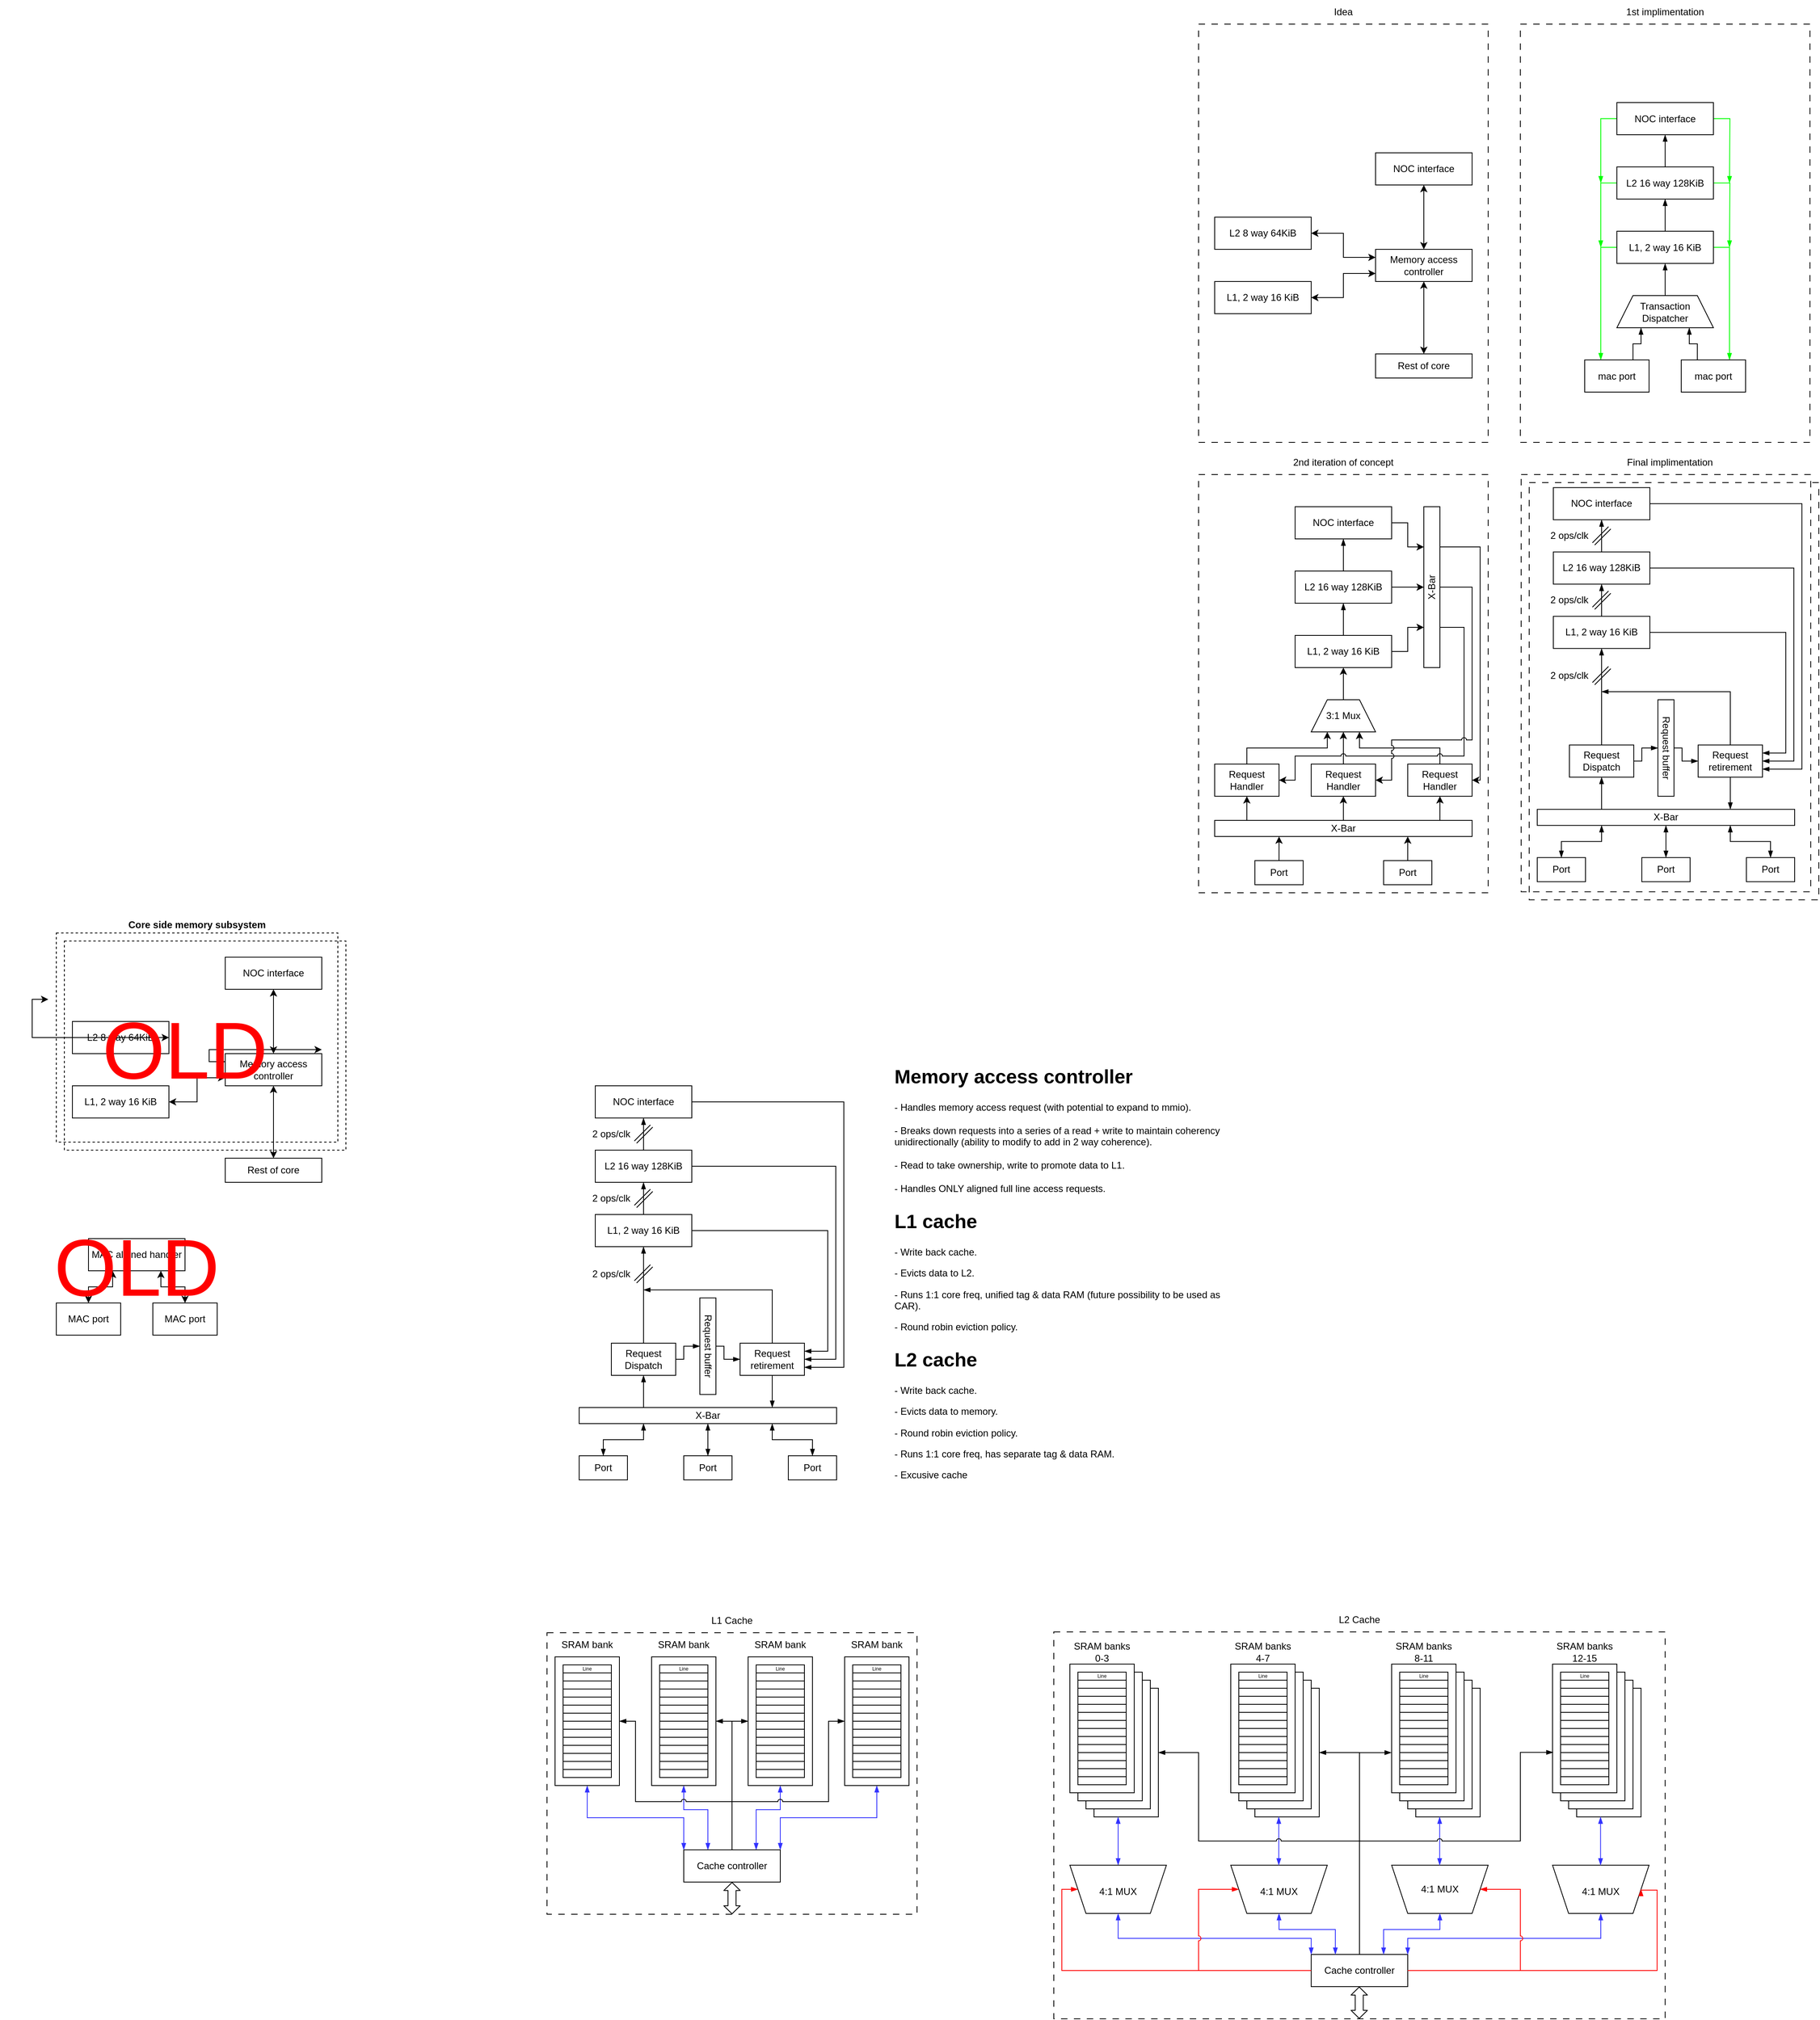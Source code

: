 <mxfile version="28.1.2">
  <diagram name="Page-1" id="VJi-4SNmOQNNtFEfkouc">
    <mxGraphModel dx="1899" dy="3339" grid="1" gridSize="10" guides="1" tooltips="1" connect="1" arrows="1" fold="1" page="1" pageScale="1" pageWidth="827" pageHeight="1169" math="0" shadow="0">
      <root>
        <mxCell id="0" />
        <mxCell id="1" parent="0" />
        <mxCell id="PlC7WHja50jcmDHL8ohE-31" value="" style="rounded=0;whiteSpace=wrap;html=1;dashed=1;dashPattern=8 8;fillColor=none;movable=0;resizable=0;rotatable=0;deletable=0;editable=0;locked=1;connectable=0;" parent="1" vertex="1">
          <mxGeometry x="1241" y="-720" width="360" height="518.75" as="geometry" />
        </mxCell>
        <mxCell id="PlC7WHja50jcmDHL8ohE-52" value="" style="rounded=0;whiteSpace=wrap;html=1;dashed=1;dashPattern=8 8;fillColor=none;movable=1;resizable=1;rotatable=1;deletable=1;editable=1;locked=0;connectable=1;" parent="1" vertex="1">
          <mxGeometry x="840" y="-1280" width="360" height="520" as="geometry" />
        </mxCell>
        <mxCell id="pNjJTfyqv5PtynvVLO0m-31" value="" style="rounded=0;whiteSpace=wrap;html=1;dashed=1;dashPattern=8 8;fillColor=none;" parent="1" vertex="1">
          <mxGeometry x="840" y="-720" width="360" height="520" as="geometry" />
        </mxCell>
        <mxCell id="3OeOv_mvLhxQw9HUQanH-2" value="&lt;h1 style=&quot;margin-top: 0px;&quot;&gt;&lt;span style=&quot;background-color: initial;&quot;&gt;Memory access controller&lt;/span&gt;&lt;/h1&gt;&lt;div&gt;- Handles memory access request (with potential to expand to mmio).&lt;/div&gt;&lt;div&gt;&lt;br&gt;&lt;/div&gt;&lt;div&gt;- Breaks down requests into a series of a read + write to maintain coherency unidirectionally (ability to modify to add in 2 way coherence).&lt;/div&gt;&lt;div&gt;&lt;br&gt;&lt;/div&gt;&lt;div&gt;- Read to take ownership, write to promote data to L1.&lt;/div&gt;&lt;div&gt;&lt;br&gt;&lt;/div&gt;&lt;div&gt;- Handles ONLY aligned full line access requests.&lt;/div&gt;&lt;div&gt;&lt;br&gt;&lt;/div&gt;&lt;div&gt;&lt;br&gt;&lt;/div&gt;" style="text;html=1;whiteSpace=wrap;overflow=hidden;rounded=0;" parent="1" vertex="1">
          <mxGeometry x="460" y="7.5" width="410" height="180" as="geometry" />
        </mxCell>
        <mxCell id="3OeOv_mvLhxQw9HUQanH-5" value="&lt;h1 style=&quot;margin-top: 0px;&quot;&gt;L1 cache&lt;/h1&gt;&lt;p&gt;- Write back cache.&lt;/p&gt;&lt;p&gt;- Evicts data to L2.&lt;/p&gt;&lt;p&gt;- Runs 1:1 core freq, unified tag &amp;amp; data RAM (future possibility to be used as CAR).&lt;/p&gt;&lt;p&gt;- Round robin eviction policy.&lt;/p&gt;" style="text;html=1;whiteSpace=wrap;overflow=hidden;rounded=0;" parent="1" vertex="1">
          <mxGeometry x="460" y="187.5" width="410" height="172.5" as="geometry" />
        </mxCell>
        <mxCell id="3OeOv_mvLhxQw9HUQanH-7" value="&lt;h1 style=&quot;margin-top: 0px;&quot;&gt;L2 cache&lt;/h1&gt;&lt;p&gt;- Write back cache.&lt;/p&gt;&lt;p&gt;- Evicts data to memory.&lt;/p&gt;&lt;p&gt;- Round robin eviction policy.&lt;/p&gt;&lt;p&gt;- Runs 1:1 core freq, has separate tag &amp;amp; data RAM.&lt;/p&gt;&lt;p&gt;- Excusive cache&lt;/p&gt;" style="text;html=1;whiteSpace=wrap;overflow=hidden;rounded=0;" parent="1" vertex="1">
          <mxGeometry x="460" y="360" width="410" height="220" as="geometry" />
        </mxCell>
        <mxCell id="A4KNmNbd9zHDd5LQKFQW-259" value="" style="group" parent="1" vertex="1" connectable="0">
          <mxGeometry x="30" y="690" width="460" height="380" as="geometry" />
        </mxCell>
        <mxCell id="A4KNmNbd9zHDd5LQKFQW-91" value="L1 Cache" style="text;html=1;align=center;verticalAlign=middle;whiteSpace=wrap;rounded=0;" parent="A4KNmNbd9zHDd5LQKFQW-259" vertex="1">
          <mxGeometry x="200" width="60" height="30" as="geometry" />
        </mxCell>
        <mxCell id="A4KNmNbd9zHDd5LQKFQW-258" value="" style="group;movable=1;resizable=1;rotatable=1;deletable=1;editable=1;locked=0;connectable=1;" parent="A4KNmNbd9zHDd5LQKFQW-259" vertex="1" connectable="0">
          <mxGeometry y="30" width="460" height="350" as="geometry" />
        </mxCell>
        <mxCell id="A4KNmNbd9zHDd5LQKFQW-89" value="" style="rounded=0;whiteSpace=wrap;html=1;fillColor=none;dashed=1;dashPattern=8 8;movable=0;resizable=0;rotatable=0;deletable=0;editable=0;locked=1;connectable=0;" parent="A4KNmNbd9zHDd5LQKFQW-258" vertex="1">
          <mxGeometry width="460" height="350" as="geometry" />
        </mxCell>
        <mxCell id="A4KNmNbd9zHDd5LQKFQW-76" style="edgeStyle=orthogonalEdgeStyle;rounded=0;orthogonalLoop=1;jettySize=auto;html=1;exitX=0.5;exitY=1;exitDx=0;exitDy=0;entryX=0.75;entryY=0;entryDx=0;entryDy=0;jumpStyle=arc;endArrow=blockThin;endFill=1;startArrow=blockThin;startFill=1;strokeColor=#3333FF;" parent="A4KNmNbd9zHDd5LQKFQW-258" source="A4KNmNbd9zHDd5LQKFQW-1" target="A4KNmNbd9zHDd5LQKFQW-70" edge="1">
          <mxGeometry relative="1" as="geometry">
            <Array as="points">
              <mxPoint x="290" y="220" />
              <mxPoint x="260" y="220" />
            </Array>
          </mxGeometry>
        </mxCell>
        <mxCell id="A4KNmNbd9zHDd5LQKFQW-1" value="" style="rounded=0;whiteSpace=wrap;html=1;" parent="A4KNmNbd9zHDd5LQKFQW-258" vertex="1">
          <mxGeometry x="250" y="30" width="80" height="160" as="geometry" />
        </mxCell>
        <mxCell id="A4KNmNbd9zHDd5LQKFQW-2" value="" style="rounded=0;whiteSpace=wrap;html=1;" parent="A4KNmNbd9zHDd5LQKFQW-258" vertex="1">
          <mxGeometry x="260" y="40" width="60" height="10" as="geometry" />
        </mxCell>
        <mxCell id="A4KNmNbd9zHDd5LQKFQW-3" value="" style="rounded=0;whiteSpace=wrap;html=1;" parent="A4KNmNbd9zHDd5LQKFQW-258" vertex="1">
          <mxGeometry x="260" y="50" width="60" height="10" as="geometry" />
        </mxCell>
        <mxCell id="A4KNmNbd9zHDd5LQKFQW-4" value="" style="rounded=0;whiteSpace=wrap;html=1;" parent="A4KNmNbd9zHDd5LQKFQW-258" vertex="1">
          <mxGeometry x="260" y="60" width="60" height="10" as="geometry" />
        </mxCell>
        <mxCell id="A4KNmNbd9zHDd5LQKFQW-8" value="" style="rounded=0;whiteSpace=wrap;html=1;" parent="A4KNmNbd9zHDd5LQKFQW-258" vertex="1">
          <mxGeometry x="260" y="70" width="60" height="10" as="geometry" />
        </mxCell>
        <mxCell id="A4KNmNbd9zHDd5LQKFQW-9" value="" style="rounded=0;whiteSpace=wrap;html=1;" parent="A4KNmNbd9zHDd5LQKFQW-258" vertex="1">
          <mxGeometry x="260" y="80" width="60" height="10" as="geometry" />
        </mxCell>
        <mxCell id="A4KNmNbd9zHDd5LQKFQW-10" value="" style="rounded=0;whiteSpace=wrap;html=1;" parent="A4KNmNbd9zHDd5LQKFQW-258" vertex="1">
          <mxGeometry x="260" y="90" width="60" height="10" as="geometry" />
        </mxCell>
        <mxCell id="A4KNmNbd9zHDd5LQKFQW-11" value="" style="rounded=0;whiteSpace=wrap;html=1;" parent="A4KNmNbd9zHDd5LQKFQW-258" vertex="1">
          <mxGeometry x="260" y="100" width="60" height="10" as="geometry" />
        </mxCell>
        <mxCell id="A4KNmNbd9zHDd5LQKFQW-12" value="" style="rounded=0;whiteSpace=wrap;html=1;" parent="A4KNmNbd9zHDd5LQKFQW-258" vertex="1">
          <mxGeometry x="260" y="110" width="60" height="10" as="geometry" />
        </mxCell>
        <mxCell id="A4KNmNbd9zHDd5LQKFQW-13" value="" style="rounded=0;whiteSpace=wrap;html=1;" parent="A4KNmNbd9zHDd5LQKFQW-258" vertex="1">
          <mxGeometry x="260" y="120" width="60" height="10" as="geometry" />
        </mxCell>
        <mxCell id="A4KNmNbd9zHDd5LQKFQW-14" value="" style="rounded=0;whiteSpace=wrap;html=1;" parent="A4KNmNbd9zHDd5LQKFQW-258" vertex="1">
          <mxGeometry x="260" y="130" width="60" height="10" as="geometry" />
        </mxCell>
        <mxCell id="A4KNmNbd9zHDd5LQKFQW-15" value="" style="rounded=0;whiteSpace=wrap;html=1;" parent="A4KNmNbd9zHDd5LQKFQW-258" vertex="1">
          <mxGeometry x="260" y="140" width="60" height="10" as="geometry" />
        </mxCell>
        <mxCell id="A4KNmNbd9zHDd5LQKFQW-16" value="" style="rounded=0;whiteSpace=wrap;html=1;" parent="A4KNmNbd9zHDd5LQKFQW-258" vertex="1">
          <mxGeometry x="260" y="150" width="60" height="10" as="geometry" />
        </mxCell>
        <mxCell id="A4KNmNbd9zHDd5LQKFQW-17" value="" style="rounded=0;whiteSpace=wrap;html=1;" parent="A4KNmNbd9zHDd5LQKFQW-258" vertex="1">
          <mxGeometry x="260" y="160" width="60" height="10" as="geometry" />
        </mxCell>
        <mxCell id="A4KNmNbd9zHDd5LQKFQW-18" value="" style="rounded=0;whiteSpace=wrap;html=1;" parent="A4KNmNbd9zHDd5LQKFQW-258" vertex="1">
          <mxGeometry x="260" y="170" width="60" height="10" as="geometry" />
        </mxCell>
        <mxCell id="A4KNmNbd9zHDd5LQKFQW-19" value="SRAM bank" style="text;html=1;align=center;verticalAlign=middle;whiteSpace=wrap;rounded=0;" parent="A4KNmNbd9zHDd5LQKFQW-258" vertex="1">
          <mxGeometry x="250" width="80" height="30" as="geometry" />
        </mxCell>
        <mxCell id="A4KNmNbd9zHDd5LQKFQW-77" style="edgeStyle=orthogonalEdgeStyle;rounded=0;orthogonalLoop=1;jettySize=auto;html=1;exitX=0.5;exitY=1;exitDx=0;exitDy=0;entryX=0.25;entryY=0;entryDx=0;entryDy=0;endArrow=blockThin;endFill=1;startArrow=blockThin;startFill=1;strokeColor=#3333FF;" parent="A4KNmNbd9zHDd5LQKFQW-258" source="A4KNmNbd9zHDd5LQKFQW-22" target="A4KNmNbd9zHDd5LQKFQW-70" edge="1">
          <mxGeometry relative="1" as="geometry">
            <Array as="points">
              <mxPoint x="170" y="220" />
              <mxPoint x="200" y="220" />
            </Array>
          </mxGeometry>
        </mxCell>
        <mxCell id="A4KNmNbd9zHDd5LQKFQW-22" value="" style="rounded=0;whiteSpace=wrap;html=1;" parent="A4KNmNbd9zHDd5LQKFQW-258" vertex="1">
          <mxGeometry x="130" y="30" width="80" height="160" as="geometry" />
        </mxCell>
        <mxCell id="A4KNmNbd9zHDd5LQKFQW-23" value="" style="rounded=0;whiteSpace=wrap;html=1;" parent="A4KNmNbd9zHDd5LQKFQW-258" vertex="1">
          <mxGeometry x="140" y="40" width="60" height="10" as="geometry" />
        </mxCell>
        <mxCell id="A4KNmNbd9zHDd5LQKFQW-24" value="" style="rounded=0;whiteSpace=wrap;html=1;" parent="A4KNmNbd9zHDd5LQKFQW-258" vertex="1">
          <mxGeometry x="140" y="50" width="60" height="10" as="geometry" />
        </mxCell>
        <mxCell id="A4KNmNbd9zHDd5LQKFQW-25" value="" style="rounded=0;whiteSpace=wrap;html=1;" parent="A4KNmNbd9zHDd5LQKFQW-258" vertex="1">
          <mxGeometry x="140" y="60" width="60" height="10" as="geometry" />
        </mxCell>
        <mxCell id="A4KNmNbd9zHDd5LQKFQW-26" value="" style="rounded=0;whiteSpace=wrap;html=1;" parent="A4KNmNbd9zHDd5LQKFQW-258" vertex="1">
          <mxGeometry x="140" y="70" width="60" height="10" as="geometry" />
        </mxCell>
        <mxCell id="A4KNmNbd9zHDd5LQKFQW-27" value="" style="rounded=0;whiteSpace=wrap;html=1;" parent="A4KNmNbd9zHDd5LQKFQW-258" vertex="1">
          <mxGeometry x="140" y="80" width="60" height="10" as="geometry" />
        </mxCell>
        <mxCell id="A4KNmNbd9zHDd5LQKFQW-28" value="" style="rounded=0;whiteSpace=wrap;html=1;" parent="A4KNmNbd9zHDd5LQKFQW-258" vertex="1">
          <mxGeometry x="140" y="90" width="60" height="10" as="geometry" />
        </mxCell>
        <mxCell id="A4KNmNbd9zHDd5LQKFQW-29" value="" style="rounded=0;whiteSpace=wrap;html=1;" parent="A4KNmNbd9zHDd5LQKFQW-258" vertex="1">
          <mxGeometry x="140" y="100" width="60" height="10" as="geometry" />
        </mxCell>
        <mxCell id="A4KNmNbd9zHDd5LQKFQW-30" value="" style="rounded=0;whiteSpace=wrap;html=1;" parent="A4KNmNbd9zHDd5LQKFQW-258" vertex="1">
          <mxGeometry x="140" y="110" width="60" height="10" as="geometry" />
        </mxCell>
        <mxCell id="A4KNmNbd9zHDd5LQKFQW-31" value="" style="rounded=0;whiteSpace=wrap;html=1;" parent="A4KNmNbd9zHDd5LQKFQW-258" vertex="1">
          <mxGeometry x="140" y="120" width="60" height="10" as="geometry" />
        </mxCell>
        <mxCell id="A4KNmNbd9zHDd5LQKFQW-32" value="" style="rounded=0;whiteSpace=wrap;html=1;" parent="A4KNmNbd9zHDd5LQKFQW-258" vertex="1">
          <mxGeometry x="140" y="130" width="60" height="10" as="geometry" />
        </mxCell>
        <mxCell id="A4KNmNbd9zHDd5LQKFQW-33" value="" style="rounded=0;whiteSpace=wrap;html=1;" parent="A4KNmNbd9zHDd5LQKFQW-258" vertex="1">
          <mxGeometry x="140" y="140" width="60" height="10" as="geometry" />
        </mxCell>
        <mxCell id="A4KNmNbd9zHDd5LQKFQW-34" value="" style="rounded=0;whiteSpace=wrap;html=1;" parent="A4KNmNbd9zHDd5LQKFQW-258" vertex="1">
          <mxGeometry x="140" y="150" width="60" height="10" as="geometry" />
        </mxCell>
        <mxCell id="A4KNmNbd9zHDd5LQKFQW-35" value="" style="rounded=0;whiteSpace=wrap;html=1;" parent="A4KNmNbd9zHDd5LQKFQW-258" vertex="1">
          <mxGeometry x="140" y="160" width="60" height="10" as="geometry" />
        </mxCell>
        <mxCell id="A4KNmNbd9zHDd5LQKFQW-36" value="" style="rounded=0;whiteSpace=wrap;html=1;" parent="A4KNmNbd9zHDd5LQKFQW-258" vertex="1">
          <mxGeometry x="140" y="170" width="60" height="10" as="geometry" />
        </mxCell>
        <mxCell id="A4KNmNbd9zHDd5LQKFQW-37" value="SRAM bank" style="text;html=1;align=center;verticalAlign=middle;whiteSpace=wrap;rounded=0;" parent="A4KNmNbd9zHDd5LQKFQW-258" vertex="1">
          <mxGeometry x="130" width="80" height="30" as="geometry" />
        </mxCell>
        <mxCell id="A4KNmNbd9zHDd5LQKFQW-78" style="edgeStyle=orthogonalEdgeStyle;rounded=0;orthogonalLoop=1;jettySize=auto;html=1;exitX=0.5;exitY=1;exitDx=0;exitDy=0;entryX=0;entryY=0;entryDx=0;entryDy=0;endArrow=blockThin;endFill=1;startArrow=blockThin;startFill=1;strokeColor=#3333FF;" parent="A4KNmNbd9zHDd5LQKFQW-258" source="A4KNmNbd9zHDd5LQKFQW-38" target="A4KNmNbd9zHDd5LQKFQW-70" edge="1">
          <mxGeometry relative="1" as="geometry" />
        </mxCell>
        <mxCell id="A4KNmNbd9zHDd5LQKFQW-38" value="" style="rounded=0;whiteSpace=wrap;html=1;" parent="A4KNmNbd9zHDd5LQKFQW-258" vertex="1">
          <mxGeometry x="10" y="30" width="80" height="160" as="geometry" />
        </mxCell>
        <mxCell id="A4KNmNbd9zHDd5LQKFQW-39" value="" style="rounded=0;whiteSpace=wrap;html=1;" parent="A4KNmNbd9zHDd5LQKFQW-258" vertex="1">
          <mxGeometry x="20" y="40" width="60" height="10" as="geometry" />
        </mxCell>
        <mxCell id="A4KNmNbd9zHDd5LQKFQW-40" value="" style="rounded=0;whiteSpace=wrap;html=1;" parent="A4KNmNbd9zHDd5LQKFQW-258" vertex="1">
          <mxGeometry x="20" y="50" width="60" height="10" as="geometry" />
        </mxCell>
        <mxCell id="A4KNmNbd9zHDd5LQKFQW-41" value="" style="rounded=0;whiteSpace=wrap;html=1;" parent="A4KNmNbd9zHDd5LQKFQW-258" vertex="1">
          <mxGeometry x="20" y="60" width="60" height="10" as="geometry" />
        </mxCell>
        <mxCell id="A4KNmNbd9zHDd5LQKFQW-42" value="" style="rounded=0;whiteSpace=wrap;html=1;" parent="A4KNmNbd9zHDd5LQKFQW-258" vertex="1">
          <mxGeometry x="20" y="70" width="60" height="10" as="geometry" />
        </mxCell>
        <mxCell id="A4KNmNbd9zHDd5LQKFQW-43" value="" style="rounded=0;whiteSpace=wrap;html=1;" parent="A4KNmNbd9zHDd5LQKFQW-258" vertex="1">
          <mxGeometry x="20" y="80" width="60" height="10" as="geometry" />
        </mxCell>
        <mxCell id="A4KNmNbd9zHDd5LQKFQW-44" value="" style="rounded=0;whiteSpace=wrap;html=1;" parent="A4KNmNbd9zHDd5LQKFQW-258" vertex="1">
          <mxGeometry x="20" y="90" width="60" height="10" as="geometry" />
        </mxCell>
        <mxCell id="A4KNmNbd9zHDd5LQKFQW-45" value="" style="rounded=0;whiteSpace=wrap;html=1;" parent="A4KNmNbd9zHDd5LQKFQW-258" vertex="1">
          <mxGeometry x="20" y="100" width="60" height="10" as="geometry" />
        </mxCell>
        <mxCell id="A4KNmNbd9zHDd5LQKFQW-46" value="" style="rounded=0;whiteSpace=wrap;html=1;" parent="A4KNmNbd9zHDd5LQKFQW-258" vertex="1">
          <mxGeometry x="20" y="110" width="60" height="10" as="geometry" />
        </mxCell>
        <mxCell id="A4KNmNbd9zHDd5LQKFQW-47" value="" style="rounded=0;whiteSpace=wrap;html=1;" parent="A4KNmNbd9zHDd5LQKFQW-258" vertex="1">
          <mxGeometry x="20" y="120" width="60" height="10" as="geometry" />
        </mxCell>
        <mxCell id="A4KNmNbd9zHDd5LQKFQW-48" value="" style="rounded=0;whiteSpace=wrap;html=1;" parent="A4KNmNbd9zHDd5LQKFQW-258" vertex="1">
          <mxGeometry x="20" y="130" width="60" height="10" as="geometry" />
        </mxCell>
        <mxCell id="A4KNmNbd9zHDd5LQKFQW-49" value="" style="rounded=0;whiteSpace=wrap;html=1;" parent="A4KNmNbd9zHDd5LQKFQW-258" vertex="1">
          <mxGeometry x="20" y="140" width="60" height="10" as="geometry" />
        </mxCell>
        <mxCell id="A4KNmNbd9zHDd5LQKFQW-50" value="" style="rounded=0;whiteSpace=wrap;html=1;" parent="A4KNmNbd9zHDd5LQKFQW-258" vertex="1">
          <mxGeometry x="20" y="150" width="60" height="10" as="geometry" />
        </mxCell>
        <mxCell id="A4KNmNbd9zHDd5LQKFQW-51" value="" style="rounded=0;whiteSpace=wrap;html=1;" parent="A4KNmNbd9zHDd5LQKFQW-258" vertex="1">
          <mxGeometry x="20" y="160" width="60" height="10" as="geometry" />
        </mxCell>
        <mxCell id="A4KNmNbd9zHDd5LQKFQW-52" value="" style="rounded=0;whiteSpace=wrap;html=1;" parent="A4KNmNbd9zHDd5LQKFQW-258" vertex="1">
          <mxGeometry x="20" y="170" width="60" height="10" as="geometry" />
        </mxCell>
        <mxCell id="A4KNmNbd9zHDd5LQKFQW-53" value="SRAM bank" style="text;html=1;align=center;verticalAlign=middle;whiteSpace=wrap;rounded=0;" parent="A4KNmNbd9zHDd5LQKFQW-258" vertex="1">
          <mxGeometry x="10" width="80" height="30" as="geometry" />
        </mxCell>
        <mxCell id="A4KNmNbd9zHDd5LQKFQW-75" style="edgeStyle=orthogonalEdgeStyle;rounded=0;orthogonalLoop=1;jettySize=auto;html=1;exitX=0.5;exitY=1;exitDx=0;exitDy=0;entryX=1;entryY=0;entryDx=0;entryDy=0;startArrow=blockThin;startFill=1;endArrow=blockThin;endFill=1;strokeColor=#3333FF;" parent="A4KNmNbd9zHDd5LQKFQW-258" source="A4KNmNbd9zHDd5LQKFQW-54" target="A4KNmNbd9zHDd5LQKFQW-70" edge="1">
          <mxGeometry relative="1" as="geometry" />
        </mxCell>
        <mxCell id="A4KNmNbd9zHDd5LQKFQW-54" value="" style="rounded=0;whiteSpace=wrap;html=1;" parent="A4KNmNbd9zHDd5LQKFQW-258" vertex="1">
          <mxGeometry x="370" y="30" width="80" height="160" as="geometry" />
        </mxCell>
        <mxCell id="A4KNmNbd9zHDd5LQKFQW-55" value="" style="rounded=0;whiteSpace=wrap;html=1;" parent="A4KNmNbd9zHDd5LQKFQW-258" vertex="1">
          <mxGeometry x="380" y="40" width="60" height="10" as="geometry" />
        </mxCell>
        <mxCell id="A4KNmNbd9zHDd5LQKFQW-56" value="" style="rounded=0;whiteSpace=wrap;html=1;" parent="A4KNmNbd9zHDd5LQKFQW-258" vertex="1">
          <mxGeometry x="380" y="50" width="60" height="10" as="geometry" />
        </mxCell>
        <mxCell id="A4KNmNbd9zHDd5LQKFQW-57" value="" style="rounded=0;whiteSpace=wrap;html=1;" parent="A4KNmNbd9zHDd5LQKFQW-258" vertex="1">
          <mxGeometry x="380" y="60" width="60" height="10" as="geometry" />
        </mxCell>
        <mxCell id="A4KNmNbd9zHDd5LQKFQW-58" value="" style="rounded=0;whiteSpace=wrap;html=1;" parent="A4KNmNbd9zHDd5LQKFQW-258" vertex="1">
          <mxGeometry x="380" y="70" width="60" height="10" as="geometry" />
        </mxCell>
        <mxCell id="A4KNmNbd9zHDd5LQKFQW-59" value="" style="rounded=0;whiteSpace=wrap;html=1;" parent="A4KNmNbd9zHDd5LQKFQW-258" vertex="1">
          <mxGeometry x="380" y="80" width="60" height="10" as="geometry" />
        </mxCell>
        <mxCell id="A4KNmNbd9zHDd5LQKFQW-60" value="" style="rounded=0;whiteSpace=wrap;html=1;" parent="A4KNmNbd9zHDd5LQKFQW-258" vertex="1">
          <mxGeometry x="380" y="90" width="60" height="10" as="geometry" />
        </mxCell>
        <mxCell id="A4KNmNbd9zHDd5LQKFQW-61" value="" style="rounded=0;whiteSpace=wrap;html=1;" parent="A4KNmNbd9zHDd5LQKFQW-258" vertex="1">
          <mxGeometry x="380" y="100" width="60" height="10" as="geometry" />
        </mxCell>
        <mxCell id="A4KNmNbd9zHDd5LQKFQW-62" value="" style="rounded=0;whiteSpace=wrap;html=1;" parent="A4KNmNbd9zHDd5LQKFQW-258" vertex="1">
          <mxGeometry x="380" y="110" width="60" height="10" as="geometry" />
        </mxCell>
        <mxCell id="A4KNmNbd9zHDd5LQKFQW-63" value="" style="rounded=0;whiteSpace=wrap;html=1;" parent="A4KNmNbd9zHDd5LQKFQW-258" vertex="1">
          <mxGeometry x="380" y="120" width="60" height="10" as="geometry" />
        </mxCell>
        <mxCell id="A4KNmNbd9zHDd5LQKFQW-64" value="" style="rounded=0;whiteSpace=wrap;html=1;" parent="A4KNmNbd9zHDd5LQKFQW-258" vertex="1">
          <mxGeometry x="380" y="130" width="60" height="10" as="geometry" />
        </mxCell>
        <mxCell id="A4KNmNbd9zHDd5LQKFQW-65" value="" style="rounded=0;whiteSpace=wrap;html=1;" parent="A4KNmNbd9zHDd5LQKFQW-258" vertex="1">
          <mxGeometry x="380" y="140" width="60" height="10" as="geometry" />
        </mxCell>
        <mxCell id="A4KNmNbd9zHDd5LQKFQW-66" value="" style="rounded=0;whiteSpace=wrap;html=1;" parent="A4KNmNbd9zHDd5LQKFQW-258" vertex="1">
          <mxGeometry x="380" y="150" width="60" height="10" as="geometry" />
        </mxCell>
        <mxCell id="A4KNmNbd9zHDd5LQKFQW-67" value="" style="rounded=0;whiteSpace=wrap;html=1;" parent="A4KNmNbd9zHDd5LQKFQW-258" vertex="1">
          <mxGeometry x="380" y="160" width="60" height="10" as="geometry" />
        </mxCell>
        <mxCell id="A4KNmNbd9zHDd5LQKFQW-68" value="" style="rounded=0;whiteSpace=wrap;html=1;" parent="A4KNmNbd9zHDd5LQKFQW-258" vertex="1">
          <mxGeometry x="380" y="170" width="60" height="10" as="geometry" />
        </mxCell>
        <mxCell id="A4KNmNbd9zHDd5LQKFQW-69" value="SRAM bank" style="text;html=1;align=center;verticalAlign=middle;whiteSpace=wrap;rounded=0;" parent="A4KNmNbd9zHDd5LQKFQW-258" vertex="1">
          <mxGeometry x="370" width="80" height="30" as="geometry" />
        </mxCell>
        <mxCell id="A4KNmNbd9zHDd5LQKFQW-71" style="edgeStyle=orthogonalEdgeStyle;rounded=0;orthogonalLoop=1;jettySize=auto;html=1;exitX=0.5;exitY=0;exitDx=0;exitDy=0;entryX=0;entryY=0.5;entryDx=0;entryDy=0;endArrow=blockThin;endFill=1;" parent="A4KNmNbd9zHDd5LQKFQW-258" source="A4KNmNbd9zHDd5LQKFQW-70" target="A4KNmNbd9zHDd5LQKFQW-1" edge="1">
          <mxGeometry relative="1" as="geometry" />
        </mxCell>
        <mxCell id="A4KNmNbd9zHDd5LQKFQW-72" style="edgeStyle=orthogonalEdgeStyle;rounded=0;orthogonalLoop=1;jettySize=auto;html=1;exitX=0.5;exitY=0;exitDx=0;exitDy=0;entryX=1;entryY=0.5;entryDx=0;entryDy=0;endArrow=blockThin;endFill=1;" parent="A4KNmNbd9zHDd5LQKFQW-258" source="A4KNmNbd9zHDd5LQKFQW-70" target="A4KNmNbd9zHDd5LQKFQW-22" edge="1">
          <mxGeometry relative="1" as="geometry" />
        </mxCell>
        <mxCell id="A4KNmNbd9zHDd5LQKFQW-73" style="edgeStyle=orthogonalEdgeStyle;rounded=0;orthogonalLoop=1;jettySize=auto;html=1;exitX=0.5;exitY=0;exitDx=0;exitDy=0;entryX=1;entryY=0.5;entryDx=0;entryDy=0;jumpStyle=arc;endArrow=blockThin;endFill=1;" parent="A4KNmNbd9zHDd5LQKFQW-258" source="A4KNmNbd9zHDd5LQKFQW-70" target="A4KNmNbd9zHDd5LQKFQW-38" edge="1">
          <mxGeometry relative="1" as="geometry">
            <Array as="points">
              <mxPoint x="230" y="210" />
              <mxPoint x="110" y="210" />
              <mxPoint x="110" y="110" />
            </Array>
          </mxGeometry>
        </mxCell>
        <mxCell id="A4KNmNbd9zHDd5LQKFQW-74" style="edgeStyle=orthogonalEdgeStyle;rounded=0;orthogonalLoop=1;jettySize=auto;html=1;exitX=0.5;exitY=0;exitDx=0;exitDy=0;entryX=0;entryY=0.5;entryDx=0;entryDy=0;jumpStyle=arc;endArrow=blockThin;endFill=1;" parent="A4KNmNbd9zHDd5LQKFQW-258" source="A4KNmNbd9zHDd5LQKFQW-70" target="A4KNmNbd9zHDd5LQKFQW-54" edge="1">
          <mxGeometry relative="1" as="geometry">
            <Array as="points">
              <mxPoint x="230" y="210" />
              <mxPoint x="350" y="210" />
              <mxPoint x="350" y="110" />
            </Array>
          </mxGeometry>
        </mxCell>
        <mxCell id="A4KNmNbd9zHDd5LQKFQW-70" value="Cache controller" style="rounded=0;whiteSpace=wrap;html=1;" parent="A4KNmNbd9zHDd5LQKFQW-258" vertex="1">
          <mxGeometry x="170" y="270" width="120" height="40" as="geometry" />
        </mxCell>
        <mxCell id="A4KNmNbd9zHDd5LQKFQW-81" value="&lt;font style=&quot;font-size: 6px; line-height: 50%;&quot;&gt;Line&lt;/font&gt;" style="text;html=1;align=center;verticalAlign=middle;whiteSpace=wrap;rounded=0;textDirection=ltr;spacing=0;spacingTop=-4;" parent="A4KNmNbd9zHDd5LQKFQW-258" vertex="1">
          <mxGeometry x="140" y="40" width="60" height="10" as="geometry" />
        </mxCell>
        <mxCell id="A4KNmNbd9zHDd5LQKFQW-82" value="&lt;font style=&quot;font-size: 6px; line-height: 50%;&quot;&gt;Line&lt;/font&gt;" style="text;html=1;align=center;verticalAlign=middle;whiteSpace=wrap;rounded=0;textDirection=ltr;spacing=0;spacingTop=-4;" parent="A4KNmNbd9zHDd5LQKFQW-258" vertex="1">
          <mxGeometry x="20" y="40" width="60" height="10" as="geometry" />
        </mxCell>
        <mxCell id="A4KNmNbd9zHDd5LQKFQW-83" value="&lt;font style=&quot;font-size: 6px; line-height: 50%;&quot;&gt;Line&lt;/font&gt;" style="text;html=1;align=center;verticalAlign=middle;whiteSpace=wrap;rounded=0;textDirection=ltr;spacing=0;spacingTop=-4;" parent="A4KNmNbd9zHDd5LQKFQW-258" vertex="1">
          <mxGeometry x="260" y="40" width="60" height="10" as="geometry" />
        </mxCell>
        <mxCell id="A4KNmNbd9zHDd5LQKFQW-84" value="&lt;font style=&quot;font-size: 6px; line-height: 50%;&quot;&gt;Line&lt;/font&gt;" style="text;html=1;align=center;verticalAlign=middle;whiteSpace=wrap;rounded=0;textDirection=ltr;spacing=0;spacingTop=-4;" parent="A4KNmNbd9zHDd5LQKFQW-258" vertex="1">
          <mxGeometry x="380" y="40" width="60" height="10" as="geometry" />
        </mxCell>
        <mxCell id="A4KNmNbd9zHDd5LQKFQW-90" value="" style="endArrow=blockThin;html=1;rounded=1;exitX=0.5;exitY=1;exitDx=0;exitDy=0;endFill=1;startArrow=blockThin;startFill=1;shape=flexArrow;endSize=3;startSize=3;strokeWidth=1;sourcePerimeterSpacing=0;endWidth=9.383;startWidth=9.383;" parent="A4KNmNbd9zHDd5LQKFQW-258" source="A4KNmNbd9zHDd5LQKFQW-70" edge="1">
          <mxGeometry width="50" height="50" relative="1" as="geometry">
            <mxPoint x="240" y="330" as="sourcePoint" />
            <mxPoint x="230" y="350" as="targetPoint" />
          </mxGeometry>
        </mxCell>
        <mxCell id="A4KNmNbd9zHDd5LQKFQW-260" value="" style="group" parent="1" vertex="1" connectable="0">
          <mxGeometry x="660" y="689" width="760" height="511" as="geometry" />
        </mxCell>
        <mxCell id="A4KNmNbd9zHDd5LQKFQW-253" value="" style="rounded=0;whiteSpace=wrap;html=1;fillColor=none;dashed=1;dashPattern=8 8;movable=1;resizable=1;rotatable=1;deletable=1;editable=1;locked=0;connectable=1;" parent="A4KNmNbd9zHDd5LQKFQW-260" vertex="1">
          <mxGeometry y="30" width="760" height="481" as="geometry" />
        </mxCell>
        <mxCell id="A4KNmNbd9zHDd5LQKFQW-163" value="" style="rounded=0;whiteSpace=wrap;html=1;movable=1;resizable=1;rotatable=1;deletable=1;editable=1;locked=0;connectable=1;" parent="A4KNmNbd9zHDd5LQKFQW-260" vertex="1">
          <mxGeometry x="50" y="100" width="80" height="160" as="geometry" />
        </mxCell>
        <mxCell id="A4KNmNbd9zHDd5LQKFQW-162" value="" style="rounded=0;whiteSpace=wrap;html=1;movable=1;resizable=1;rotatable=1;deletable=1;editable=1;locked=0;connectable=1;" parent="A4KNmNbd9zHDd5LQKFQW-260" vertex="1">
          <mxGeometry x="40" y="90" width="80" height="160" as="geometry" />
        </mxCell>
        <mxCell id="A4KNmNbd9zHDd5LQKFQW-161" value="" style="rounded=0;whiteSpace=wrap;html=1;movable=1;resizable=1;rotatable=1;deletable=1;editable=1;locked=0;connectable=1;" parent="A4KNmNbd9zHDd5LQKFQW-260" vertex="1">
          <mxGeometry x="30" y="80" width="80" height="160" as="geometry" />
        </mxCell>
        <mxCell id="A4KNmNbd9zHDd5LQKFQW-109" value="" style="rounded=0;whiteSpace=wrap;html=1;movable=1;resizable=1;rotatable=1;deletable=1;editable=1;locked=0;connectable=1;" parent="A4KNmNbd9zHDd5LQKFQW-260" vertex="1">
          <mxGeometry x="20" y="70" width="80" height="160" as="geometry" />
        </mxCell>
        <mxCell id="A4KNmNbd9zHDd5LQKFQW-110" value="" style="rounded=0;whiteSpace=wrap;html=1;movable=1;resizable=1;rotatable=1;deletable=1;editable=1;locked=0;connectable=1;" parent="A4KNmNbd9zHDd5LQKFQW-260" vertex="1">
          <mxGeometry x="30" y="80" width="60" height="10" as="geometry" />
        </mxCell>
        <mxCell id="A4KNmNbd9zHDd5LQKFQW-111" value="" style="rounded=0;whiteSpace=wrap;html=1;movable=1;resizable=1;rotatable=1;deletable=1;editable=1;locked=0;connectable=1;" parent="A4KNmNbd9zHDd5LQKFQW-260" vertex="1">
          <mxGeometry x="30" y="90" width="60" height="10" as="geometry" />
        </mxCell>
        <mxCell id="A4KNmNbd9zHDd5LQKFQW-112" value="" style="rounded=0;whiteSpace=wrap;html=1;movable=1;resizable=1;rotatable=1;deletable=1;editable=1;locked=0;connectable=1;" parent="A4KNmNbd9zHDd5LQKFQW-260" vertex="1">
          <mxGeometry x="30" y="100" width="60" height="10" as="geometry" />
        </mxCell>
        <mxCell id="A4KNmNbd9zHDd5LQKFQW-113" value="" style="rounded=0;whiteSpace=wrap;html=1;movable=1;resizable=1;rotatable=1;deletable=1;editable=1;locked=0;connectable=1;" parent="A4KNmNbd9zHDd5LQKFQW-260" vertex="1">
          <mxGeometry x="30" y="110" width="60" height="10" as="geometry" />
        </mxCell>
        <mxCell id="A4KNmNbd9zHDd5LQKFQW-114" value="" style="rounded=0;whiteSpace=wrap;html=1;movable=1;resizable=1;rotatable=1;deletable=1;editable=1;locked=0;connectable=1;" parent="A4KNmNbd9zHDd5LQKFQW-260" vertex="1">
          <mxGeometry x="30" y="120" width="60" height="10" as="geometry" />
        </mxCell>
        <mxCell id="A4KNmNbd9zHDd5LQKFQW-115" value="" style="rounded=0;whiteSpace=wrap;html=1;movable=1;resizable=1;rotatable=1;deletable=1;editable=1;locked=0;connectable=1;" parent="A4KNmNbd9zHDd5LQKFQW-260" vertex="1">
          <mxGeometry x="30" y="130" width="60" height="10" as="geometry" />
        </mxCell>
        <mxCell id="A4KNmNbd9zHDd5LQKFQW-116" value="" style="rounded=0;whiteSpace=wrap;html=1;movable=1;resizable=1;rotatable=1;deletable=1;editable=1;locked=0;connectable=1;" parent="A4KNmNbd9zHDd5LQKFQW-260" vertex="1">
          <mxGeometry x="30" y="140" width="60" height="10" as="geometry" />
        </mxCell>
        <mxCell id="A4KNmNbd9zHDd5LQKFQW-117" value="" style="rounded=0;whiteSpace=wrap;html=1;movable=1;resizable=1;rotatable=1;deletable=1;editable=1;locked=0;connectable=1;" parent="A4KNmNbd9zHDd5LQKFQW-260" vertex="1">
          <mxGeometry x="30" y="150" width="60" height="10" as="geometry" />
        </mxCell>
        <mxCell id="A4KNmNbd9zHDd5LQKFQW-118" value="" style="rounded=0;whiteSpace=wrap;html=1;movable=1;resizable=1;rotatable=1;deletable=1;editable=1;locked=0;connectable=1;" parent="A4KNmNbd9zHDd5LQKFQW-260" vertex="1">
          <mxGeometry x="30" y="160" width="60" height="10" as="geometry" />
        </mxCell>
        <mxCell id="A4KNmNbd9zHDd5LQKFQW-119" value="" style="rounded=0;whiteSpace=wrap;html=1;movable=1;resizable=1;rotatable=1;deletable=1;editable=1;locked=0;connectable=1;" parent="A4KNmNbd9zHDd5LQKFQW-260" vertex="1">
          <mxGeometry x="30" y="170" width="60" height="10" as="geometry" />
        </mxCell>
        <mxCell id="A4KNmNbd9zHDd5LQKFQW-120" value="" style="rounded=0;whiteSpace=wrap;html=1;movable=1;resizable=1;rotatable=1;deletable=1;editable=1;locked=0;connectable=1;" parent="A4KNmNbd9zHDd5LQKFQW-260" vertex="1">
          <mxGeometry x="30" y="180" width="60" height="10" as="geometry" />
        </mxCell>
        <mxCell id="A4KNmNbd9zHDd5LQKFQW-121" value="" style="rounded=0;whiteSpace=wrap;html=1;movable=1;resizable=1;rotatable=1;deletable=1;editable=1;locked=0;connectable=1;" parent="A4KNmNbd9zHDd5LQKFQW-260" vertex="1">
          <mxGeometry x="30" y="190" width="60" height="10" as="geometry" />
        </mxCell>
        <mxCell id="A4KNmNbd9zHDd5LQKFQW-122" value="" style="rounded=0;whiteSpace=wrap;html=1;movable=1;resizable=1;rotatable=1;deletable=1;editable=1;locked=0;connectable=1;" parent="A4KNmNbd9zHDd5LQKFQW-260" vertex="1">
          <mxGeometry x="30" y="200" width="60" height="10" as="geometry" />
        </mxCell>
        <mxCell id="A4KNmNbd9zHDd5LQKFQW-123" value="" style="rounded=0;whiteSpace=wrap;html=1;movable=1;resizable=1;rotatable=1;deletable=1;editable=1;locked=0;connectable=1;" parent="A4KNmNbd9zHDd5LQKFQW-260" vertex="1">
          <mxGeometry x="30" y="210" width="60" height="10" as="geometry" />
        </mxCell>
        <mxCell id="A4KNmNbd9zHDd5LQKFQW-124" value="SRAM banks 0-3" style="text;html=1;align=center;verticalAlign=middle;whiteSpace=wrap;rounded=0;movable=1;resizable=1;rotatable=1;deletable=1;editable=1;locked=0;connectable=1;" parent="A4KNmNbd9zHDd5LQKFQW-260" vertex="1">
          <mxGeometry x="20" y="40" width="80" height="30" as="geometry" />
        </mxCell>
        <mxCell id="A4KNmNbd9zHDd5LQKFQW-125" value="&lt;font style=&quot;font-size: 6px; line-height: 50%;&quot;&gt;Line&lt;/font&gt;" style="text;html=1;align=center;verticalAlign=middle;whiteSpace=wrap;rounded=0;textDirection=ltr;spacing=0;spacingTop=-4;movable=1;resizable=1;rotatable=1;deletable=1;editable=1;locked=0;connectable=1;" parent="A4KNmNbd9zHDd5LQKFQW-260" vertex="1">
          <mxGeometry x="30" y="80" width="60" height="10" as="geometry" />
        </mxCell>
        <mxCell id="A4KNmNbd9zHDd5LQKFQW-164" value="" style="rounded=0;whiteSpace=wrap;html=1;movable=1;resizable=1;rotatable=1;deletable=1;editable=1;locked=0;connectable=1;" parent="A4KNmNbd9zHDd5LQKFQW-260" vertex="1">
          <mxGeometry x="250" y="100" width="80" height="160" as="geometry" />
        </mxCell>
        <mxCell id="A4KNmNbd9zHDd5LQKFQW-165" value="" style="rounded=0;whiteSpace=wrap;html=1;movable=1;resizable=1;rotatable=1;deletable=1;editable=1;locked=0;connectable=1;" parent="A4KNmNbd9zHDd5LQKFQW-260" vertex="1">
          <mxGeometry x="240" y="90" width="80" height="160" as="geometry" />
        </mxCell>
        <mxCell id="A4KNmNbd9zHDd5LQKFQW-166" value="" style="rounded=0;whiteSpace=wrap;html=1;movable=1;resizable=1;rotatable=1;deletable=1;editable=1;locked=0;connectable=1;" parent="A4KNmNbd9zHDd5LQKFQW-260" vertex="1">
          <mxGeometry x="230" y="80" width="80" height="160" as="geometry" />
        </mxCell>
        <mxCell id="A4KNmNbd9zHDd5LQKFQW-167" value="" style="rounded=0;whiteSpace=wrap;html=1;movable=1;resizable=1;rotatable=1;deletable=1;editable=1;locked=0;connectable=1;" parent="A4KNmNbd9zHDd5LQKFQW-260" vertex="1">
          <mxGeometry x="220" y="70" width="80" height="160" as="geometry" />
        </mxCell>
        <mxCell id="A4KNmNbd9zHDd5LQKFQW-168" value="" style="rounded=0;whiteSpace=wrap;html=1;movable=1;resizable=1;rotatable=1;deletable=1;editable=1;locked=0;connectable=1;" parent="A4KNmNbd9zHDd5LQKFQW-260" vertex="1">
          <mxGeometry x="230" y="80" width="60" height="10" as="geometry" />
        </mxCell>
        <mxCell id="A4KNmNbd9zHDd5LQKFQW-169" value="" style="rounded=0;whiteSpace=wrap;html=1;movable=1;resizable=1;rotatable=1;deletable=1;editable=1;locked=0;connectable=1;" parent="A4KNmNbd9zHDd5LQKFQW-260" vertex="1">
          <mxGeometry x="230" y="90" width="60" height="10" as="geometry" />
        </mxCell>
        <mxCell id="A4KNmNbd9zHDd5LQKFQW-170" value="" style="rounded=0;whiteSpace=wrap;html=1;movable=1;resizable=1;rotatable=1;deletable=1;editable=1;locked=0;connectable=1;" parent="A4KNmNbd9zHDd5LQKFQW-260" vertex="1">
          <mxGeometry x="230" y="100" width="60" height="10" as="geometry" />
        </mxCell>
        <mxCell id="A4KNmNbd9zHDd5LQKFQW-171" value="" style="rounded=0;whiteSpace=wrap;html=1;movable=1;resizable=1;rotatable=1;deletable=1;editable=1;locked=0;connectable=1;" parent="A4KNmNbd9zHDd5LQKFQW-260" vertex="1">
          <mxGeometry x="230" y="110" width="60" height="10" as="geometry" />
        </mxCell>
        <mxCell id="A4KNmNbd9zHDd5LQKFQW-172" value="" style="rounded=0;whiteSpace=wrap;html=1;movable=1;resizable=1;rotatable=1;deletable=1;editable=1;locked=0;connectable=1;" parent="A4KNmNbd9zHDd5LQKFQW-260" vertex="1">
          <mxGeometry x="230" y="120" width="60" height="10" as="geometry" />
        </mxCell>
        <mxCell id="A4KNmNbd9zHDd5LQKFQW-173" value="" style="rounded=0;whiteSpace=wrap;html=1;movable=1;resizable=1;rotatable=1;deletable=1;editable=1;locked=0;connectable=1;" parent="A4KNmNbd9zHDd5LQKFQW-260" vertex="1">
          <mxGeometry x="230" y="130" width="60" height="10" as="geometry" />
        </mxCell>
        <mxCell id="A4KNmNbd9zHDd5LQKFQW-174" value="" style="rounded=0;whiteSpace=wrap;html=1;movable=1;resizable=1;rotatable=1;deletable=1;editable=1;locked=0;connectable=1;" parent="A4KNmNbd9zHDd5LQKFQW-260" vertex="1">
          <mxGeometry x="230" y="140" width="60" height="10" as="geometry" />
        </mxCell>
        <mxCell id="A4KNmNbd9zHDd5LQKFQW-175" value="" style="rounded=0;whiteSpace=wrap;html=1;movable=1;resizable=1;rotatable=1;deletable=1;editable=1;locked=0;connectable=1;" parent="A4KNmNbd9zHDd5LQKFQW-260" vertex="1">
          <mxGeometry x="230" y="150" width="60" height="10" as="geometry" />
        </mxCell>
        <mxCell id="A4KNmNbd9zHDd5LQKFQW-176" value="" style="rounded=0;whiteSpace=wrap;html=1;movable=1;resizable=1;rotatable=1;deletable=1;editable=1;locked=0;connectable=1;" parent="A4KNmNbd9zHDd5LQKFQW-260" vertex="1">
          <mxGeometry x="230" y="160" width="60" height="10" as="geometry" />
        </mxCell>
        <mxCell id="A4KNmNbd9zHDd5LQKFQW-177" value="" style="rounded=0;whiteSpace=wrap;html=1;movable=1;resizable=1;rotatable=1;deletable=1;editable=1;locked=0;connectable=1;" parent="A4KNmNbd9zHDd5LQKFQW-260" vertex="1">
          <mxGeometry x="230" y="170" width="60" height="10" as="geometry" />
        </mxCell>
        <mxCell id="A4KNmNbd9zHDd5LQKFQW-178" value="" style="rounded=0;whiteSpace=wrap;html=1;movable=1;resizable=1;rotatable=1;deletable=1;editable=1;locked=0;connectable=1;" parent="A4KNmNbd9zHDd5LQKFQW-260" vertex="1">
          <mxGeometry x="230" y="180" width="60" height="10" as="geometry" />
        </mxCell>
        <mxCell id="A4KNmNbd9zHDd5LQKFQW-179" value="" style="rounded=0;whiteSpace=wrap;html=1;movable=1;resizable=1;rotatable=1;deletable=1;editable=1;locked=0;connectable=1;" parent="A4KNmNbd9zHDd5LQKFQW-260" vertex="1">
          <mxGeometry x="230" y="190" width="60" height="10" as="geometry" />
        </mxCell>
        <mxCell id="A4KNmNbd9zHDd5LQKFQW-180" value="" style="rounded=0;whiteSpace=wrap;html=1;movable=1;resizable=1;rotatable=1;deletable=1;editable=1;locked=0;connectable=1;" parent="A4KNmNbd9zHDd5LQKFQW-260" vertex="1">
          <mxGeometry x="230" y="200" width="60" height="10" as="geometry" />
        </mxCell>
        <mxCell id="A4KNmNbd9zHDd5LQKFQW-181" value="" style="rounded=0;whiteSpace=wrap;html=1;movable=1;resizable=1;rotatable=1;deletable=1;editable=1;locked=0;connectable=1;" parent="A4KNmNbd9zHDd5LQKFQW-260" vertex="1">
          <mxGeometry x="230" y="210" width="60" height="10" as="geometry" />
        </mxCell>
        <mxCell id="A4KNmNbd9zHDd5LQKFQW-182" value="SRAM banks 4-7" style="text;html=1;align=center;verticalAlign=middle;whiteSpace=wrap;rounded=0;movable=1;resizable=1;rotatable=1;deletable=1;editable=1;locked=0;connectable=1;" parent="A4KNmNbd9zHDd5LQKFQW-260" vertex="1">
          <mxGeometry x="220" y="40" width="80" height="30" as="geometry" />
        </mxCell>
        <mxCell id="A4KNmNbd9zHDd5LQKFQW-183" value="&lt;font style=&quot;font-size: 6px; line-height: 50%;&quot;&gt;Line&lt;/font&gt;" style="text;html=1;align=center;verticalAlign=middle;whiteSpace=wrap;rounded=0;textDirection=ltr;spacing=0;spacingTop=-4;movable=1;resizable=1;rotatable=1;deletable=1;editable=1;locked=0;connectable=1;" parent="A4KNmNbd9zHDd5LQKFQW-260" vertex="1">
          <mxGeometry x="230" y="80" width="60" height="10" as="geometry" />
        </mxCell>
        <mxCell id="A4KNmNbd9zHDd5LQKFQW-184" value="" style="rounded=0;whiteSpace=wrap;html=1;movable=1;resizable=1;rotatable=1;deletable=1;editable=1;locked=0;connectable=1;" parent="A4KNmNbd9zHDd5LQKFQW-260" vertex="1">
          <mxGeometry x="450" y="100" width="80" height="160" as="geometry" />
        </mxCell>
        <mxCell id="A4KNmNbd9zHDd5LQKFQW-185" value="" style="rounded=0;whiteSpace=wrap;html=1;movable=1;resizable=1;rotatable=1;deletable=1;editable=1;locked=0;connectable=1;" parent="A4KNmNbd9zHDd5LQKFQW-260" vertex="1">
          <mxGeometry x="440" y="90" width="80" height="160" as="geometry" />
        </mxCell>
        <mxCell id="A4KNmNbd9zHDd5LQKFQW-186" value="" style="rounded=0;whiteSpace=wrap;html=1;movable=1;resizable=1;rotatable=1;deletable=1;editable=1;locked=0;connectable=1;" parent="A4KNmNbd9zHDd5LQKFQW-260" vertex="1">
          <mxGeometry x="430" y="80" width="80" height="160" as="geometry" />
        </mxCell>
        <mxCell id="A4KNmNbd9zHDd5LQKFQW-187" value="" style="rounded=0;whiteSpace=wrap;html=1;movable=1;resizable=1;rotatable=1;deletable=1;editable=1;locked=0;connectable=1;" parent="A4KNmNbd9zHDd5LQKFQW-260" vertex="1">
          <mxGeometry x="420" y="70" width="80" height="160" as="geometry" />
        </mxCell>
        <mxCell id="A4KNmNbd9zHDd5LQKFQW-188" value="" style="rounded=0;whiteSpace=wrap;html=1;movable=1;resizable=1;rotatable=1;deletable=1;editable=1;locked=0;connectable=1;" parent="A4KNmNbd9zHDd5LQKFQW-260" vertex="1">
          <mxGeometry x="430" y="80" width="60" height="10" as="geometry" />
        </mxCell>
        <mxCell id="A4KNmNbd9zHDd5LQKFQW-189" value="" style="rounded=0;whiteSpace=wrap;html=1;movable=1;resizable=1;rotatable=1;deletable=1;editable=1;locked=0;connectable=1;" parent="A4KNmNbd9zHDd5LQKFQW-260" vertex="1">
          <mxGeometry x="430" y="90" width="60" height="10" as="geometry" />
        </mxCell>
        <mxCell id="A4KNmNbd9zHDd5LQKFQW-190" value="" style="rounded=0;whiteSpace=wrap;html=1;movable=1;resizable=1;rotatable=1;deletable=1;editable=1;locked=0;connectable=1;" parent="A4KNmNbd9zHDd5LQKFQW-260" vertex="1">
          <mxGeometry x="430" y="100" width="60" height="10" as="geometry" />
        </mxCell>
        <mxCell id="A4KNmNbd9zHDd5LQKFQW-191" value="" style="rounded=0;whiteSpace=wrap;html=1;movable=1;resizable=1;rotatable=1;deletable=1;editable=1;locked=0;connectable=1;" parent="A4KNmNbd9zHDd5LQKFQW-260" vertex="1">
          <mxGeometry x="430" y="110" width="60" height="10" as="geometry" />
        </mxCell>
        <mxCell id="A4KNmNbd9zHDd5LQKFQW-192" value="" style="rounded=0;whiteSpace=wrap;html=1;movable=1;resizable=1;rotatable=1;deletable=1;editable=1;locked=0;connectable=1;" parent="A4KNmNbd9zHDd5LQKFQW-260" vertex="1">
          <mxGeometry x="430" y="120" width="60" height="10" as="geometry" />
        </mxCell>
        <mxCell id="A4KNmNbd9zHDd5LQKFQW-193" value="" style="rounded=0;whiteSpace=wrap;html=1;movable=1;resizable=1;rotatable=1;deletable=1;editable=1;locked=0;connectable=1;" parent="A4KNmNbd9zHDd5LQKFQW-260" vertex="1">
          <mxGeometry x="430" y="130" width="60" height="10" as="geometry" />
        </mxCell>
        <mxCell id="A4KNmNbd9zHDd5LQKFQW-194" value="" style="rounded=0;whiteSpace=wrap;html=1;movable=1;resizable=1;rotatable=1;deletable=1;editable=1;locked=0;connectable=1;" parent="A4KNmNbd9zHDd5LQKFQW-260" vertex="1">
          <mxGeometry x="430" y="140" width="60" height="10" as="geometry" />
        </mxCell>
        <mxCell id="A4KNmNbd9zHDd5LQKFQW-195" value="" style="rounded=0;whiteSpace=wrap;html=1;movable=1;resizable=1;rotatable=1;deletable=1;editable=1;locked=0;connectable=1;" parent="A4KNmNbd9zHDd5LQKFQW-260" vertex="1">
          <mxGeometry x="430" y="150" width="60" height="10" as="geometry" />
        </mxCell>
        <mxCell id="A4KNmNbd9zHDd5LQKFQW-196" value="" style="rounded=0;whiteSpace=wrap;html=1;movable=1;resizable=1;rotatable=1;deletable=1;editable=1;locked=0;connectable=1;" parent="A4KNmNbd9zHDd5LQKFQW-260" vertex="1">
          <mxGeometry x="430" y="160" width="60" height="10" as="geometry" />
        </mxCell>
        <mxCell id="A4KNmNbd9zHDd5LQKFQW-197" value="" style="rounded=0;whiteSpace=wrap;html=1;movable=1;resizable=1;rotatable=1;deletable=1;editable=1;locked=0;connectable=1;" parent="A4KNmNbd9zHDd5LQKFQW-260" vertex="1">
          <mxGeometry x="430" y="170" width="60" height="10" as="geometry" />
        </mxCell>
        <mxCell id="A4KNmNbd9zHDd5LQKFQW-198" value="" style="rounded=0;whiteSpace=wrap;html=1;movable=1;resizable=1;rotatable=1;deletable=1;editable=1;locked=0;connectable=1;" parent="A4KNmNbd9zHDd5LQKFQW-260" vertex="1">
          <mxGeometry x="430" y="180" width="60" height="10" as="geometry" />
        </mxCell>
        <mxCell id="A4KNmNbd9zHDd5LQKFQW-199" value="" style="rounded=0;whiteSpace=wrap;html=1;movable=1;resizable=1;rotatable=1;deletable=1;editable=1;locked=0;connectable=1;" parent="A4KNmNbd9zHDd5LQKFQW-260" vertex="1">
          <mxGeometry x="430" y="190" width="60" height="10" as="geometry" />
        </mxCell>
        <mxCell id="A4KNmNbd9zHDd5LQKFQW-200" value="" style="rounded=0;whiteSpace=wrap;html=1;movable=1;resizable=1;rotatable=1;deletable=1;editable=1;locked=0;connectable=1;" parent="A4KNmNbd9zHDd5LQKFQW-260" vertex="1">
          <mxGeometry x="430" y="200" width="60" height="10" as="geometry" />
        </mxCell>
        <mxCell id="A4KNmNbd9zHDd5LQKFQW-201" value="" style="rounded=0;whiteSpace=wrap;html=1;movable=1;resizable=1;rotatable=1;deletable=1;editable=1;locked=0;connectable=1;" parent="A4KNmNbd9zHDd5LQKFQW-260" vertex="1">
          <mxGeometry x="430" y="210" width="60" height="10" as="geometry" />
        </mxCell>
        <mxCell id="A4KNmNbd9zHDd5LQKFQW-202" value="SRAM banks 8-11" style="text;html=1;align=center;verticalAlign=middle;whiteSpace=wrap;rounded=0;movable=1;resizable=1;rotatable=1;deletable=1;editable=1;locked=0;connectable=1;" parent="A4KNmNbd9zHDd5LQKFQW-260" vertex="1">
          <mxGeometry x="420" y="40" width="80" height="30" as="geometry" />
        </mxCell>
        <mxCell id="A4KNmNbd9zHDd5LQKFQW-203" value="&lt;font style=&quot;font-size: 6px; line-height: 50%;&quot;&gt;Line&lt;/font&gt;" style="text;html=1;align=center;verticalAlign=middle;whiteSpace=wrap;rounded=0;textDirection=ltr;spacing=0;spacingTop=-4;movable=1;resizable=1;rotatable=1;deletable=1;editable=1;locked=0;connectable=1;" parent="A4KNmNbd9zHDd5LQKFQW-260" vertex="1">
          <mxGeometry x="430" y="80" width="60" height="10" as="geometry" />
        </mxCell>
        <mxCell id="A4KNmNbd9zHDd5LQKFQW-204" value="" style="rounded=0;whiteSpace=wrap;html=1;movable=1;resizable=1;rotatable=1;deletable=1;editable=1;locked=0;connectable=1;" parent="A4KNmNbd9zHDd5LQKFQW-260" vertex="1">
          <mxGeometry x="650" y="100" width="80" height="160" as="geometry" />
        </mxCell>
        <mxCell id="A4KNmNbd9zHDd5LQKFQW-205" value="" style="rounded=0;whiteSpace=wrap;html=1;movable=1;resizable=1;rotatable=1;deletable=1;editable=1;locked=0;connectable=1;" parent="A4KNmNbd9zHDd5LQKFQW-260" vertex="1">
          <mxGeometry x="640" y="90" width="80" height="160" as="geometry" />
        </mxCell>
        <mxCell id="A4KNmNbd9zHDd5LQKFQW-206" value="" style="rounded=0;whiteSpace=wrap;html=1;movable=1;resizable=1;rotatable=1;deletable=1;editable=1;locked=0;connectable=1;" parent="A4KNmNbd9zHDd5LQKFQW-260" vertex="1">
          <mxGeometry x="630" y="80" width="80" height="160" as="geometry" />
        </mxCell>
        <mxCell id="A4KNmNbd9zHDd5LQKFQW-207" value="" style="rounded=0;whiteSpace=wrap;html=1;movable=1;resizable=1;rotatable=1;deletable=1;editable=1;locked=0;connectable=1;" parent="A4KNmNbd9zHDd5LQKFQW-260" vertex="1">
          <mxGeometry x="620" y="70" width="80" height="160" as="geometry" />
        </mxCell>
        <mxCell id="A4KNmNbd9zHDd5LQKFQW-208" value="" style="rounded=0;whiteSpace=wrap;html=1;movable=1;resizable=1;rotatable=1;deletable=1;editable=1;locked=0;connectable=1;" parent="A4KNmNbd9zHDd5LQKFQW-260" vertex="1">
          <mxGeometry x="630" y="80" width="60" height="10" as="geometry" />
        </mxCell>
        <mxCell id="A4KNmNbd9zHDd5LQKFQW-209" value="" style="rounded=0;whiteSpace=wrap;html=1;movable=1;resizable=1;rotatable=1;deletable=1;editable=1;locked=0;connectable=1;" parent="A4KNmNbd9zHDd5LQKFQW-260" vertex="1">
          <mxGeometry x="630" y="90" width="60" height="10" as="geometry" />
        </mxCell>
        <mxCell id="A4KNmNbd9zHDd5LQKFQW-210" value="" style="rounded=0;whiteSpace=wrap;html=1;movable=1;resizable=1;rotatable=1;deletable=1;editable=1;locked=0;connectable=1;" parent="A4KNmNbd9zHDd5LQKFQW-260" vertex="1">
          <mxGeometry x="630" y="100" width="60" height="10" as="geometry" />
        </mxCell>
        <mxCell id="A4KNmNbd9zHDd5LQKFQW-211" value="" style="rounded=0;whiteSpace=wrap;html=1;movable=1;resizable=1;rotatable=1;deletable=1;editable=1;locked=0;connectable=1;" parent="A4KNmNbd9zHDd5LQKFQW-260" vertex="1">
          <mxGeometry x="630" y="110" width="60" height="10" as="geometry" />
        </mxCell>
        <mxCell id="A4KNmNbd9zHDd5LQKFQW-212" value="" style="rounded=0;whiteSpace=wrap;html=1;movable=1;resizable=1;rotatable=1;deletable=1;editable=1;locked=0;connectable=1;" parent="A4KNmNbd9zHDd5LQKFQW-260" vertex="1">
          <mxGeometry x="630" y="120" width="60" height="10" as="geometry" />
        </mxCell>
        <mxCell id="A4KNmNbd9zHDd5LQKFQW-213" value="" style="rounded=0;whiteSpace=wrap;html=1;movable=1;resizable=1;rotatable=1;deletable=1;editable=1;locked=0;connectable=1;" parent="A4KNmNbd9zHDd5LQKFQW-260" vertex="1">
          <mxGeometry x="630" y="130" width="60" height="10" as="geometry" />
        </mxCell>
        <mxCell id="A4KNmNbd9zHDd5LQKFQW-214" value="" style="rounded=0;whiteSpace=wrap;html=1;movable=1;resizable=1;rotatable=1;deletable=1;editable=1;locked=0;connectable=1;" parent="A4KNmNbd9zHDd5LQKFQW-260" vertex="1">
          <mxGeometry x="630" y="140" width="60" height="10" as="geometry" />
        </mxCell>
        <mxCell id="A4KNmNbd9zHDd5LQKFQW-215" value="" style="rounded=0;whiteSpace=wrap;html=1;movable=1;resizable=1;rotatable=1;deletable=1;editable=1;locked=0;connectable=1;" parent="A4KNmNbd9zHDd5LQKFQW-260" vertex="1">
          <mxGeometry x="630" y="150" width="60" height="10" as="geometry" />
        </mxCell>
        <mxCell id="A4KNmNbd9zHDd5LQKFQW-216" value="" style="rounded=0;whiteSpace=wrap;html=1;movable=1;resizable=1;rotatable=1;deletable=1;editable=1;locked=0;connectable=1;" parent="A4KNmNbd9zHDd5LQKFQW-260" vertex="1">
          <mxGeometry x="630" y="160" width="60" height="10" as="geometry" />
        </mxCell>
        <mxCell id="A4KNmNbd9zHDd5LQKFQW-217" value="" style="rounded=0;whiteSpace=wrap;html=1;movable=1;resizable=1;rotatable=1;deletable=1;editable=1;locked=0;connectable=1;" parent="A4KNmNbd9zHDd5LQKFQW-260" vertex="1">
          <mxGeometry x="630" y="170" width="60" height="10" as="geometry" />
        </mxCell>
        <mxCell id="A4KNmNbd9zHDd5LQKFQW-218" value="" style="rounded=0;whiteSpace=wrap;html=1;movable=1;resizable=1;rotatable=1;deletable=1;editable=1;locked=0;connectable=1;" parent="A4KNmNbd9zHDd5LQKFQW-260" vertex="1">
          <mxGeometry x="630" y="180" width="60" height="10" as="geometry" />
        </mxCell>
        <mxCell id="A4KNmNbd9zHDd5LQKFQW-219" value="" style="rounded=0;whiteSpace=wrap;html=1;movable=1;resizable=1;rotatable=1;deletable=1;editable=1;locked=0;connectable=1;" parent="A4KNmNbd9zHDd5LQKFQW-260" vertex="1">
          <mxGeometry x="630" y="190" width="60" height="10" as="geometry" />
        </mxCell>
        <mxCell id="A4KNmNbd9zHDd5LQKFQW-220" value="" style="rounded=0;whiteSpace=wrap;html=1;movable=1;resizable=1;rotatable=1;deletable=1;editable=1;locked=0;connectable=1;" parent="A4KNmNbd9zHDd5LQKFQW-260" vertex="1">
          <mxGeometry x="630" y="200" width="60" height="10" as="geometry" />
        </mxCell>
        <mxCell id="A4KNmNbd9zHDd5LQKFQW-221" value="" style="rounded=0;whiteSpace=wrap;html=1;movable=1;resizable=1;rotatable=1;deletable=1;editable=1;locked=0;connectable=1;" parent="A4KNmNbd9zHDd5LQKFQW-260" vertex="1">
          <mxGeometry x="630" y="210" width="60" height="10" as="geometry" />
        </mxCell>
        <mxCell id="A4KNmNbd9zHDd5LQKFQW-222" value="SRAM banks 12-15" style="text;html=1;align=center;verticalAlign=middle;whiteSpace=wrap;rounded=0;movable=1;resizable=1;rotatable=1;deletable=1;editable=1;locked=0;connectable=1;" parent="A4KNmNbd9zHDd5LQKFQW-260" vertex="1">
          <mxGeometry x="620" y="40" width="80" height="30" as="geometry" />
        </mxCell>
        <mxCell id="A4KNmNbd9zHDd5LQKFQW-223" value="&lt;font style=&quot;font-size: 6px; line-height: 50%;&quot;&gt;Line&lt;/font&gt;" style="text;html=1;align=center;verticalAlign=middle;whiteSpace=wrap;rounded=0;textDirection=ltr;spacing=0;spacingTop=-4;movable=1;resizable=1;rotatable=1;deletable=1;editable=1;locked=0;connectable=1;" parent="A4KNmNbd9zHDd5LQKFQW-260" vertex="1">
          <mxGeometry x="630" y="80" width="60" height="10" as="geometry" />
        </mxCell>
        <mxCell id="A4KNmNbd9zHDd5LQKFQW-225" value="" style="endArrow=blockThin;html=1;rounded=0;exitX=0.5;exitY=1;exitDx=0;exitDy=0;edgeStyle=orthogonalEdgeStyle;startArrow=blockThin;startFill=1;endFill=1;strokeColor=#3333FF;movable=1;resizable=1;rotatable=1;deletable=1;editable=1;locked=0;connectable=1;" parent="A4KNmNbd9zHDd5LQKFQW-260" source="A4KNmNbd9zHDd5LQKFQW-228" edge="1">
          <mxGeometry width="50" height="50" relative="1" as="geometry">
            <mxPoint x="89.2" y="300" as="sourcePoint" />
            <mxPoint x="80" y="260" as="targetPoint" />
          </mxGeometry>
        </mxCell>
        <mxCell id="A4KNmNbd9zHDd5LQKFQW-232" value="" style="group;movable=1;resizable=1;rotatable=1;deletable=1;editable=1;locked=0;connectable=1;" parent="A4KNmNbd9zHDd5LQKFQW-260" vertex="1" connectable="0">
          <mxGeometry x="620" y="320" width="120" height="60" as="geometry" />
        </mxCell>
        <mxCell id="A4KNmNbd9zHDd5LQKFQW-230" value="" style="shape=trapezoid;perimeter=trapezoidPerimeter;whiteSpace=wrap;html=1;fixedSize=1;rotation=-180;movable=1;resizable=1;rotatable=1;deletable=1;editable=1;locked=0;connectable=1;" parent="A4KNmNbd9zHDd5LQKFQW-232" vertex="1">
          <mxGeometry width="120" height="60" as="geometry" />
        </mxCell>
        <mxCell id="A4KNmNbd9zHDd5LQKFQW-231" value="4:1 MUX" style="text;html=1;align=center;verticalAlign=middle;whiteSpace=wrap;rounded=0;movable=1;resizable=1;rotatable=1;deletable=1;editable=1;locked=0;connectable=1;" parent="A4KNmNbd9zHDd5LQKFQW-232" vertex="1">
          <mxGeometry x="30" y="20" width="60" height="25" as="geometry" />
        </mxCell>
        <mxCell id="A4KNmNbd9zHDd5LQKFQW-233" value="" style="group;movable=1;resizable=1;rotatable=1;deletable=1;editable=1;locked=0;connectable=1;" parent="A4KNmNbd9zHDd5LQKFQW-260" vertex="1" connectable="0">
          <mxGeometry x="420" y="320" width="120" height="60" as="geometry" />
        </mxCell>
        <mxCell id="A4KNmNbd9zHDd5LQKFQW-226" value="" style="shape=trapezoid;perimeter=trapezoidPerimeter;whiteSpace=wrap;html=1;fixedSize=1;rotation=-180;movable=1;resizable=1;rotatable=1;deletable=1;editable=1;locked=0;connectable=1;" parent="A4KNmNbd9zHDd5LQKFQW-233" vertex="1">
          <mxGeometry width="120" height="60" as="geometry" />
        </mxCell>
        <mxCell id="A4KNmNbd9zHDd5LQKFQW-227" value="4:1 MUX" style="text;html=1;align=center;verticalAlign=middle;whiteSpace=wrap;rounded=0;movable=1;resizable=1;rotatable=1;deletable=1;editable=1;locked=0;connectable=1;" parent="A4KNmNbd9zHDd5LQKFQW-233" vertex="1">
          <mxGeometry x="30" y="15" width="60" height="30" as="geometry" />
        </mxCell>
        <mxCell id="A4KNmNbd9zHDd5LQKFQW-234" value="" style="group;movable=1;resizable=1;rotatable=1;deletable=1;editable=1;locked=0;connectable=1;" parent="A4KNmNbd9zHDd5LQKFQW-260" vertex="1" connectable="0">
          <mxGeometry x="220" y="320" width="120" height="60" as="geometry" />
        </mxCell>
        <mxCell id="A4KNmNbd9zHDd5LQKFQW-88" value="" style="shape=trapezoid;perimeter=trapezoidPerimeter;whiteSpace=wrap;html=1;fixedSize=1;rotation=-180;movable=1;resizable=1;rotatable=1;deletable=1;editable=1;locked=0;connectable=1;" parent="A4KNmNbd9zHDd5LQKFQW-234" vertex="1">
          <mxGeometry width="120" height="60" as="geometry" />
        </mxCell>
        <mxCell id="A4KNmNbd9zHDd5LQKFQW-224" value="4:1 MUX" style="text;html=1;align=center;verticalAlign=middle;whiteSpace=wrap;rounded=0;movable=1;resizable=1;rotatable=1;deletable=1;editable=1;locked=0;connectable=1;" parent="A4KNmNbd9zHDd5LQKFQW-234" vertex="1">
          <mxGeometry x="30" y="20" width="60" height="25" as="geometry" />
        </mxCell>
        <mxCell id="A4KNmNbd9zHDd5LQKFQW-235" value="" style="group;movable=1;resizable=1;rotatable=1;deletable=1;editable=1;locked=0;connectable=1;" parent="A4KNmNbd9zHDd5LQKFQW-260" vertex="1" connectable="0">
          <mxGeometry x="20" y="320" width="120" height="60" as="geometry" />
        </mxCell>
        <mxCell id="A4KNmNbd9zHDd5LQKFQW-228" value="" style="shape=trapezoid;perimeter=trapezoidPerimeter;whiteSpace=wrap;html=1;fixedSize=1;rotation=-180;movable=1;resizable=1;rotatable=1;deletable=1;editable=1;locked=0;connectable=1;" parent="A4KNmNbd9zHDd5LQKFQW-235" vertex="1">
          <mxGeometry width="120" height="60" as="geometry" />
        </mxCell>
        <mxCell id="A4KNmNbd9zHDd5LQKFQW-229" value="4:1 MUX" style="text;html=1;align=center;verticalAlign=middle;whiteSpace=wrap;rounded=0;movable=1;resizable=1;rotatable=1;deletable=1;editable=1;locked=0;connectable=1;" parent="A4KNmNbd9zHDd5LQKFQW-235" vertex="1">
          <mxGeometry x="30" y="20" width="60" height="25" as="geometry" />
        </mxCell>
        <mxCell id="A4KNmNbd9zHDd5LQKFQW-236" value="" style="endArrow=blockThin;html=1;rounded=0;exitX=0.5;exitY=1;exitDx=0;exitDy=0;edgeStyle=orthogonalEdgeStyle;startArrow=blockThin;startFill=1;endFill=1;strokeColor=#3333FF;movable=1;resizable=1;rotatable=1;deletable=1;editable=1;locked=0;connectable=1;" parent="A4KNmNbd9zHDd5LQKFQW-260" edge="1">
          <mxGeometry width="50" height="50" relative="1" as="geometry">
            <mxPoint x="279.71" y="320" as="sourcePoint" />
            <mxPoint x="279.71" y="260" as="targetPoint" />
          </mxGeometry>
        </mxCell>
        <mxCell id="A4KNmNbd9zHDd5LQKFQW-237" value="" style="endArrow=blockThin;html=1;rounded=0;exitX=0.5;exitY=1;exitDx=0;exitDy=0;edgeStyle=orthogonalEdgeStyle;startArrow=blockThin;startFill=1;endFill=1;strokeColor=#3333FF;movable=1;resizable=1;rotatable=1;deletable=1;editable=1;locked=0;connectable=1;" parent="A4KNmNbd9zHDd5LQKFQW-260" edge="1">
          <mxGeometry width="50" height="50" relative="1" as="geometry">
            <mxPoint x="479.71" y="320" as="sourcePoint" />
            <mxPoint x="479.71" y="260" as="targetPoint" />
          </mxGeometry>
        </mxCell>
        <mxCell id="A4KNmNbd9zHDd5LQKFQW-238" value="" style="endArrow=blockThin;html=1;rounded=0;exitX=0.5;exitY=1;exitDx=0;exitDy=0;edgeStyle=orthogonalEdgeStyle;startArrow=blockThin;startFill=1;endFill=1;strokeColor=#3333FF;movable=1;resizable=1;rotatable=1;deletable=1;editable=1;locked=0;connectable=1;" parent="A4KNmNbd9zHDd5LQKFQW-260" edge="1">
          <mxGeometry width="50" height="50" relative="1" as="geometry">
            <mxPoint x="679.71" y="320" as="sourcePoint" />
            <mxPoint x="679.71" y="260" as="targetPoint" />
          </mxGeometry>
        </mxCell>
        <mxCell id="A4KNmNbd9zHDd5LQKFQW-244" style="edgeStyle=orthogonalEdgeStyle;rounded=0;orthogonalLoop=1;jettySize=auto;html=1;exitX=0.5;exitY=0;exitDx=0;exitDy=0;entryX=1;entryY=0.5;entryDx=0;entryDy=0;endArrow=blockThin;endFill=1;movable=1;resizable=1;rotatable=1;deletable=1;editable=1;locked=0;connectable=1;" parent="A4KNmNbd9zHDd5LQKFQW-260" source="A4KNmNbd9zHDd5LQKFQW-239" target="A4KNmNbd9zHDd5LQKFQW-164" edge="1">
          <mxGeometry relative="1" as="geometry" />
        </mxCell>
        <mxCell id="A4KNmNbd9zHDd5LQKFQW-247" style="edgeStyle=orthogonalEdgeStyle;rounded=0;orthogonalLoop=1;jettySize=auto;html=1;exitX=0.5;exitY=0;exitDx=0;exitDy=0;entryX=1;entryY=0.5;entryDx=0;entryDy=0;jumpStyle=arc;endArrow=blockThin;endFill=1;movable=1;resizable=1;rotatable=1;deletable=1;editable=1;locked=0;connectable=1;" parent="A4KNmNbd9zHDd5LQKFQW-260" source="A4KNmNbd9zHDd5LQKFQW-239" target="A4KNmNbd9zHDd5LQKFQW-163" edge="1">
          <mxGeometry relative="1" as="geometry">
            <Array as="points">
              <mxPoint x="380" y="290" />
              <mxPoint x="180" y="290" />
              <mxPoint x="180" y="180" />
            </Array>
          </mxGeometry>
        </mxCell>
        <mxCell id="A4KNmNbd9zHDd5LQKFQW-250" style="edgeStyle=orthogonalEdgeStyle;rounded=0;orthogonalLoop=1;jettySize=auto;html=1;exitX=1;exitY=0.5;exitDx=0;exitDy=0;entryX=0;entryY=0.5;entryDx=0;entryDy=0;endArrow=blockThin;endFill=1;strokeColor=#FF0000;movable=1;resizable=1;rotatable=1;deletable=1;editable=1;locked=0;connectable=1;" parent="A4KNmNbd9zHDd5LQKFQW-260" target="A4KNmNbd9zHDd5LQKFQW-230" edge="1">
          <mxGeometry relative="1" as="geometry">
            <mxPoint x="440" y="442" as="sourcePoint" />
            <mxPoint x="730" y="341" as="targetPoint" />
            <Array as="points">
              <mxPoint x="440" y="451" />
              <mxPoint x="750" y="451" />
              <mxPoint x="750" y="351" />
              <mxPoint x="730" y="351" />
            </Array>
          </mxGeometry>
        </mxCell>
        <mxCell id="A4KNmNbd9zHDd5LQKFQW-252" style="edgeStyle=orthogonalEdgeStyle;rounded=0;orthogonalLoop=1;jettySize=auto;html=1;exitX=0;exitY=0.5;exitDx=0;exitDy=0;entryX=1;entryY=0.5;entryDx=0;entryDy=0;endArrow=blockThin;endFill=1;strokeColor=#FF0000;movable=1;resizable=1;rotatable=1;deletable=1;editable=1;locked=0;connectable=1;" parent="A4KNmNbd9zHDd5LQKFQW-260" source="A4KNmNbd9zHDd5LQKFQW-239" target="A4KNmNbd9zHDd5LQKFQW-228" edge="1">
          <mxGeometry relative="1" as="geometry">
            <Array as="points">
              <mxPoint x="10" y="451" />
              <mxPoint x="10" y="350" />
            </Array>
          </mxGeometry>
        </mxCell>
        <mxCell id="A4KNmNbd9zHDd5LQKFQW-239" value="Cache controller" style="rounded=0;whiteSpace=wrap;html=1;movable=1;resizable=1;rotatable=1;deletable=1;editable=1;locked=0;connectable=1;" parent="A4KNmNbd9zHDd5LQKFQW-260" vertex="1">
          <mxGeometry x="320" y="431" width="120" height="40" as="geometry" />
        </mxCell>
        <mxCell id="A4KNmNbd9zHDd5LQKFQW-240" style="edgeStyle=orthogonalEdgeStyle;rounded=0;orthogonalLoop=1;jettySize=auto;html=1;exitX=0.5;exitY=0;exitDx=0;exitDy=0;entryX=0;entryY=0;entryDx=0;entryDy=0;strokeColor=#3333FF;endArrow=blockThin;endFill=1;startArrow=blockThin;startFill=1;movable=1;resizable=1;rotatable=1;deletable=1;editable=1;locked=0;connectable=1;" parent="A4KNmNbd9zHDd5LQKFQW-260" source="A4KNmNbd9zHDd5LQKFQW-228" target="A4KNmNbd9zHDd5LQKFQW-239" edge="1">
          <mxGeometry relative="1" as="geometry">
            <Array as="points">
              <mxPoint x="80" y="411" />
              <mxPoint x="320" y="411" />
            </Array>
          </mxGeometry>
        </mxCell>
        <mxCell id="A4KNmNbd9zHDd5LQKFQW-241" style="edgeStyle=orthogonalEdgeStyle;rounded=0;orthogonalLoop=1;jettySize=auto;html=1;exitX=0.5;exitY=0;exitDx=0;exitDy=0;entryX=0.25;entryY=0;entryDx=0;entryDy=0;strokeColor=#3333FF;endArrow=blockThin;endFill=1;startArrow=blockThin;startFill=1;movable=1;resizable=1;rotatable=1;deletable=1;editable=1;locked=0;connectable=1;" parent="A4KNmNbd9zHDd5LQKFQW-260" source="A4KNmNbd9zHDd5LQKFQW-88" target="A4KNmNbd9zHDd5LQKFQW-239" edge="1">
          <mxGeometry relative="1" as="geometry">
            <Array as="points">
              <mxPoint x="280" y="400" />
              <mxPoint x="350" y="400" />
            </Array>
          </mxGeometry>
        </mxCell>
        <mxCell id="A4KNmNbd9zHDd5LQKFQW-242" style="edgeStyle=orthogonalEdgeStyle;rounded=0;orthogonalLoop=1;jettySize=auto;html=1;exitX=0.5;exitY=0;exitDx=0;exitDy=0;entryX=0.75;entryY=0;entryDx=0;entryDy=0;strokeColor=#3333FF;endArrow=blockThin;endFill=1;startArrow=blockThin;startFill=1;movable=1;resizable=1;rotatable=1;deletable=1;editable=1;locked=0;connectable=1;" parent="A4KNmNbd9zHDd5LQKFQW-260" source="A4KNmNbd9zHDd5LQKFQW-226" target="A4KNmNbd9zHDd5LQKFQW-239" edge="1">
          <mxGeometry relative="1" as="geometry">
            <Array as="points">
              <mxPoint x="480" y="400" />
              <mxPoint x="410" y="400" />
            </Array>
          </mxGeometry>
        </mxCell>
        <mxCell id="A4KNmNbd9zHDd5LQKFQW-243" style="edgeStyle=orthogonalEdgeStyle;rounded=0;orthogonalLoop=1;jettySize=auto;html=1;exitX=0.5;exitY=0;exitDx=0;exitDy=0;entryX=1;entryY=0;entryDx=0;entryDy=0;strokeColor=#3333FF;endArrow=blockThin;endFill=1;startArrow=blockThin;startFill=1;movable=1;resizable=1;rotatable=1;deletable=1;editable=1;locked=0;connectable=1;" parent="A4KNmNbd9zHDd5LQKFQW-260" source="A4KNmNbd9zHDd5LQKFQW-230" target="A4KNmNbd9zHDd5LQKFQW-239" edge="1">
          <mxGeometry relative="1" as="geometry">
            <Array as="points">
              <mxPoint x="680" y="411" />
              <mxPoint x="440" y="411" />
            </Array>
          </mxGeometry>
        </mxCell>
        <mxCell id="A4KNmNbd9zHDd5LQKFQW-245" style="edgeStyle=orthogonalEdgeStyle;rounded=0;orthogonalLoop=1;jettySize=auto;html=1;exitX=0.5;exitY=0;exitDx=0;exitDy=0;entryX=-0.003;entryY=0.688;entryDx=0;entryDy=0;entryPerimeter=0;endArrow=blockThin;endFill=1;movable=1;resizable=1;rotatable=1;deletable=1;editable=1;locked=0;connectable=1;" parent="A4KNmNbd9zHDd5LQKFQW-260" source="A4KNmNbd9zHDd5LQKFQW-239" target="A4KNmNbd9zHDd5LQKFQW-187" edge="1">
          <mxGeometry relative="1" as="geometry">
            <Array as="points">
              <mxPoint x="380" y="180" />
            </Array>
          </mxGeometry>
        </mxCell>
        <mxCell id="A4KNmNbd9zHDd5LQKFQW-246" style="edgeStyle=orthogonalEdgeStyle;rounded=0;orthogonalLoop=1;jettySize=auto;html=1;entryX=0.01;entryY=0.686;entryDx=0;entryDy=0;entryPerimeter=0;jumpStyle=arc;endArrow=blockThin;endFill=1;movable=1;resizable=1;rotatable=1;deletable=1;editable=1;locked=0;connectable=1;" parent="A4KNmNbd9zHDd5LQKFQW-260" target="A4KNmNbd9zHDd5LQKFQW-207" edge="1">
          <mxGeometry relative="1" as="geometry">
            <mxPoint x="380" y="431" as="sourcePoint" />
            <mxPoint x="609.76" y="178.48" as="targetPoint" />
            <Array as="points">
              <mxPoint x="380" y="290" />
              <mxPoint x="580" y="290" />
              <mxPoint x="580" y="180" />
            </Array>
          </mxGeometry>
        </mxCell>
        <mxCell id="A4KNmNbd9zHDd5LQKFQW-251" style="edgeStyle=orthogonalEdgeStyle;rounded=0;orthogonalLoop=1;jettySize=auto;html=1;exitX=0;exitY=0.5;exitDx=0;exitDy=0;entryX=1;entryY=0.5;entryDx=0;entryDy=0;endArrow=blockThin;endFill=1;strokeColor=#FF0000;jumpStyle=arc;movable=1;resizable=1;rotatable=1;deletable=1;editable=1;locked=0;connectable=1;" parent="A4KNmNbd9zHDd5LQKFQW-260" source="A4KNmNbd9zHDd5LQKFQW-239" target="A4KNmNbd9zHDd5LQKFQW-88" edge="1">
          <mxGeometry relative="1" as="geometry">
            <Array as="points">
              <mxPoint x="180" y="451" />
              <mxPoint x="180" y="350" />
            </Array>
          </mxGeometry>
        </mxCell>
        <mxCell id="A4KNmNbd9zHDd5LQKFQW-249" style="edgeStyle=orthogonalEdgeStyle;rounded=0;orthogonalLoop=1;jettySize=auto;html=1;exitX=1;exitY=0.5;exitDx=0;exitDy=0;entryX=0;entryY=0.5;entryDx=0;entryDy=0;endArrow=blockThin;endFill=1;strokeColor=#FF0000;jumpStyle=arc;movable=1;resizable=1;rotatable=1;deletable=1;editable=1;locked=0;connectable=1;" parent="A4KNmNbd9zHDd5LQKFQW-260" source="A4KNmNbd9zHDd5LQKFQW-239" target="A4KNmNbd9zHDd5LQKFQW-226" edge="1">
          <mxGeometry relative="1" as="geometry">
            <Array as="points">
              <mxPoint x="580" y="451" />
              <mxPoint x="580" y="350" />
            </Array>
          </mxGeometry>
        </mxCell>
        <mxCell id="A4KNmNbd9zHDd5LQKFQW-255" value="L2 Cache" style="text;html=1;align=center;verticalAlign=middle;whiteSpace=wrap;rounded=0;movable=1;resizable=1;rotatable=1;deletable=1;editable=1;locked=0;connectable=1;" parent="A4KNmNbd9zHDd5LQKFQW-260" vertex="1">
          <mxGeometry x="350" width="60" height="30" as="geometry" />
        </mxCell>
        <mxCell id="A4KNmNbd9zHDd5LQKFQW-257" value="" style="endArrow=blockThin;html=1;rounded=1;exitX=0.5;exitY=1;exitDx=0;exitDy=0;endFill=1;startArrow=blockThin;startFill=1;shape=flexArrow;endSize=3;startSize=3;strokeWidth=1;sourcePerimeterSpacing=0;endWidth=9.383;startWidth=9.383;movable=1;resizable=1;rotatable=1;deletable=1;editable=1;locked=0;connectable=1;" parent="A4KNmNbd9zHDd5LQKFQW-260" edge="1">
          <mxGeometry width="50" height="50" relative="1" as="geometry">
            <mxPoint x="379.71" y="471" as="sourcePoint" />
            <mxPoint x="379.71" y="511" as="targetPoint" />
          </mxGeometry>
        </mxCell>
        <mxCell id="A4KNmNbd9zHDd5LQKFQW-289" style="edgeStyle=orthogonalEdgeStyle;rounded=0;orthogonalLoop=1;jettySize=auto;html=1;exitX=0.5;exitY=0;exitDx=0;exitDy=0;entryX=0.5;entryY=1;entryDx=0;entryDy=0;endArrow=blockThin;endFill=1;" parent="1" source="A4KNmNbd9zHDd5LQKFQW-273" target="A4KNmNbd9zHDd5LQKFQW-280" edge="1">
          <mxGeometry relative="1" as="geometry" />
        </mxCell>
        <mxCell id="A4KNmNbd9zHDd5LQKFQW-298" style="edgeStyle=orthogonalEdgeStyle;rounded=0;orthogonalLoop=1;jettySize=auto;html=1;exitX=1;exitY=0.5;exitDx=0;exitDy=0;endArrow=blockThin;endFill=1;strokeColor=#00FF00;" parent="1" source="A4KNmNbd9zHDd5LQKFQW-273" edge="1">
          <mxGeometry relative="1" as="geometry">
            <mxPoint x="1500" y="-1002.5" as="targetPoint" />
          </mxGeometry>
        </mxCell>
        <mxCell id="A4KNmNbd9zHDd5LQKFQW-301" style="edgeStyle=orthogonalEdgeStyle;rounded=0;orthogonalLoop=1;jettySize=auto;html=1;exitX=0;exitY=0.5;exitDx=0;exitDy=0;endArrow=blockThin;endFill=1;strokeColor=#00FF00;" parent="1" source="A4KNmNbd9zHDd5LQKFQW-273" edge="1">
          <mxGeometry relative="1" as="geometry">
            <mxPoint x="1340" y="-1002.5" as="targetPoint" />
          </mxGeometry>
        </mxCell>
        <mxCell id="A4KNmNbd9zHDd5LQKFQW-273" value="L2 16 way 128KiB" style="rounded=0;whiteSpace=wrap;html=1;" parent="1" vertex="1">
          <mxGeometry x="1360" y="-1102.5" width="120" height="40" as="geometry" />
        </mxCell>
        <mxCell id="A4KNmNbd9zHDd5LQKFQW-288" style="edgeStyle=orthogonalEdgeStyle;rounded=0;orthogonalLoop=1;jettySize=auto;html=1;exitX=0.5;exitY=0;exitDx=0;exitDy=0;endArrow=blockThin;endFill=1;" parent="1" source="A4KNmNbd9zHDd5LQKFQW-274" target="A4KNmNbd9zHDd5LQKFQW-273" edge="1">
          <mxGeometry relative="1" as="geometry" />
        </mxCell>
        <mxCell id="A4KNmNbd9zHDd5LQKFQW-297" style="edgeStyle=orthogonalEdgeStyle;rounded=0;orthogonalLoop=1;jettySize=auto;html=1;exitX=1;exitY=0.5;exitDx=0;exitDy=0;entryX=0.75;entryY=0;entryDx=0;entryDy=0;endArrow=blockThin;endFill=1;strokeColor=#00FF00;" parent="1" source="A4KNmNbd9zHDd5LQKFQW-274" target="A4KNmNbd9zHDd5LQKFQW-284" edge="1">
          <mxGeometry relative="1" as="geometry" />
        </mxCell>
        <mxCell id="A4KNmNbd9zHDd5LQKFQW-300" style="edgeStyle=orthogonalEdgeStyle;rounded=0;orthogonalLoop=1;jettySize=auto;html=1;exitX=0;exitY=0.5;exitDx=0;exitDy=0;entryX=0.25;entryY=0;entryDx=0;entryDy=0;endArrow=blockThin;endFill=1;strokeColor=#00FF00;" parent="1" source="A4KNmNbd9zHDd5LQKFQW-274" target="A4KNmNbd9zHDd5LQKFQW-283" edge="1">
          <mxGeometry relative="1" as="geometry" />
        </mxCell>
        <mxCell id="A4KNmNbd9zHDd5LQKFQW-274" value="L1, 2 way 16 KiB" style="rounded=0;whiteSpace=wrap;html=1;" parent="1" vertex="1">
          <mxGeometry x="1360" y="-1022.5" width="120" height="40" as="geometry" />
        </mxCell>
        <mxCell id="A4KNmNbd9zHDd5LQKFQW-299" style="edgeStyle=orthogonalEdgeStyle;rounded=0;orthogonalLoop=1;jettySize=auto;html=1;exitX=1;exitY=0.5;exitDx=0;exitDy=0;endArrow=blockThin;endFill=1;strokeColor=#00FF00;" parent="1" source="A4KNmNbd9zHDd5LQKFQW-280" edge="1">
          <mxGeometry relative="1" as="geometry">
            <mxPoint x="1500" y="-1082.5" as="targetPoint" />
          </mxGeometry>
        </mxCell>
        <mxCell id="A4KNmNbd9zHDd5LQKFQW-302" style="edgeStyle=orthogonalEdgeStyle;rounded=0;orthogonalLoop=1;jettySize=auto;html=1;exitX=0;exitY=0.5;exitDx=0;exitDy=0;endArrow=blockThin;endFill=1;strokeColor=#00FF00;" parent="1" source="A4KNmNbd9zHDd5LQKFQW-280" edge="1">
          <mxGeometry relative="1" as="geometry">
            <mxPoint x="1340" y="-1082.5" as="targetPoint" />
          </mxGeometry>
        </mxCell>
        <mxCell id="A4KNmNbd9zHDd5LQKFQW-280" value="NOC interface" style="rounded=0;whiteSpace=wrap;html=1;" parent="1" vertex="1">
          <mxGeometry x="1360" y="-1182.5" width="120" height="40" as="geometry" />
        </mxCell>
        <mxCell id="A4KNmNbd9zHDd5LQKFQW-296" style="edgeStyle=orthogonalEdgeStyle;rounded=0;orthogonalLoop=1;jettySize=auto;html=1;exitX=0.75;exitY=0;exitDx=0;exitDy=0;entryX=0.25;entryY=1;entryDx=0;entryDy=0;endArrow=blockThin;endFill=1;" parent="1" source="A4KNmNbd9zHDd5LQKFQW-283" target="A4KNmNbd9zHDd5LQKFQW-293" edge="1">
          <mxGeometry relative="1" as="geometry" />
        </mxCell>
        <mxCell id="A4KNmNbd9zHDd5LQKFQW-283" value="mac port" style="rounded=0;whiteSpace=wrap;html=1;" parent="1" vertex="1">
          <mxGeometry x="1320" y="-862.5" width="80" height="40" as="geometry" />
        </mxCell>
        <mxCell id="A4KNmNbd9zHDd5LQKFQW-295" style="edgeStyle=orthogonalEdgeStyle;rounded=0;orthogonalLoop=1;jettySize=auto;html=1;exitX=0.25;exitY=0;exitDx=0;exitDy=0;entryX=0.75;entryY=1;entryDx=0;entryDy=0;endArrow=blockThin;endFill=1;" parent="1" source="A4KNmNbd9zHDd5LQKFQW-284" target="A4KNmNbd9zHDd5LQKFQW-293" edge="1">
          <mxGeometry relative="1" as="geometry" />
        </mxCell>
        <mxCell id="A4KNmNbd9zHDd5LQKFQW-284" value="mac port" style="rounded=0;whiteSpace=wrap;html=1;" parent="1" vertex="1">
          <mxGeometry x="1440" y="-862.5" width="80" height="40" as="geometry" />
        </mxCell>
        <mxCell id="A4KNmNbd9zHDd5LQKFQW-294" style="edgeStyle=orthogonalEdgeStyle;rounded=0;orthogonalLoop=1;jettySize=auto;html=1;exitX=0.5;exitY=0;exitDx=0;exitDy=0;entryX=0.5;entryY=1;entryDx=0;entryDy=0;endArrow=blockThin;endFill=1;" parent="1" source="A4KNmNbd9zHDd5LQKFQW-293" target="A4KNmNbd9zHDd5LQKFQW-274" edge="1">
          <mxGeometry relative="1" as="geometry" />
        </mxCell>
        <mxCell id="A4KNmNbd9zHDd5LQKFQW-293" value="Transaction&lt;div&gt;Dispatcher&lt;/div&gt;" style="shape=trapezoid;perimeter=trapezoidPerimeter;whiteSpace=wrap;html=1;fixedSize=1;" parent="1" vertex="1">
          <mxGeometry x="1360" y="-942.5" width="120" height="40" as="geometry" />
        </mxCell>
        <mxCell id="pNjJTfyqv5PtynvVLO0m-10" style="edgeStyle=orthogonalEdgeStyle;rounded=0;orthogonalLoop=1;jettySize=auto;html=1;exitX=0.25;exitY=0;exitDx=0;exitDy=0;entryX=0.25;entryY=1;entryDx=0;entryDy=0;" parent="1" source="pNjJTfyqv5PtynvVLO0m-1" target="pNjJTfyqv5PtynvVLO0m-6" edge="1">
          <mxGeometry relative="1" as="geometry" />
        </mxCell>
        <mxCell id="pNjJTfyqv5PtynvVLO0m-1" value="Port" style="rounded=0;whiteSpace=wrap;html=1;" parent="1" vertex="1">
          <mxGeometry x="910" y="-240" width="60" height="30" as="geometry" />
        </mxCell>
        <mxCell id="pNjJTfyqv5PtynvVLO0m-9" style="edgeStyle=orthogonalEdgeStyle;rounded=0;orthogonalLoop=1;jettySize=auto;html=1;exitX=0.75;exitY=0;exitDx=0;exitDy=0;entryX=0.75;entryY=1;entryDx=0;entryDy=0;" parent="1" source="pNjJTfyqv5PtynvVLO0m-2" target="pNjJTfyqv5PtynvVLO0m-6" edge="1">
          <mxGeometry relative="1" as="geometry" />
        </mxCell>
        <mxCell id="pNjJTfyqv5PtynvVLO0m-2" value="Port" style="rounded=0;whiteSpace=wrap;html=1;" parent="1" vertex="1">
          <mxGeometry x="1070" y="-240" width="60" height="30" as="geometry" />
        </mxCell>
        <mxCell id="pNjJTfyqv5PtynvVLO0m-24" style="edgeStyle=orthogonalEdgeStyle;rounded=0;orthogonalLoop=1;jettySize=auto;html=1;exitX=0.5;exitY=0;exitDx=0;exitDy=0;entryX=0.25;entryY=1;entryDx=0;entryDy=0;" parent="1" source="pNjJTfyqv5PtynvVLO0m-3" target="pNjJTfyqv5PtynvVLO0m-20" edge="1">
          <mxGeometry relative="1" as="geometry" />
        </mxCell>
        <mxCell id="pNjJTfyqv5PtynvVLO0m-3" value="Request Handler" style="rounded=0;whiteSpace=wrap;html=1;" parent="1" vertex="1">
          <mxGeometry x="860" y="-360" width="80" height="40" as="geometry" />
        </mxCell>
        <mxCell id="pNjJTfyqv5PtynvVLO0m-22" style="edgeStyle=orthogonalEdgeStyle;rounded=0;orthogonalLoop=1;jettySize=auto;html=1;exitX=0.5;exitY=0;exitDx=0;exitDy=0;entryX=0.5;entryY=1;entryDx=0;entryDy=0;" parent="1" source="pNjJTfyqv5PtynvVLO0m-4" target="pNjJTfyqv5PtynvVLO0m-20" edge="1">
          <mxGeometry relative="1" as="geometry" />
        </mxCell>
        <mxCell id="pNjJTfyqv5PtynvVLO0m-4" value="Request Handler" style="rounded=0;whiteSpace=wrap;html=1;" parent="1" vertex="1">
          <mxGeometry x="980" y="-360" width="80" height="40" as="geometry" />
        </mxCell>
        <mxCell id="pNjJTfyqv5PtynvVLO0m-23" style="edgeStyle=orthogonalEdgeStyle;rounded=0;orthogonalLoop=1;jettySize=auto;html=1;exitX=0.5;exitY=0;exitDx=0;exitDy=0;entryX=0.75;entryY=1;entryDx=0;entryDy=0;" parent="1" source="pNjJTfyqv5PtynvVLO0m-5" target="pNjJTfyqv5PtynvVLO0m-20" edge="1">
          <mxGeometry relative="1" as="geometry" />
        </mxCell>
        <mxCell id="pNjJTfyqv5PtynvVLO0m-5" value="Request Handler" style="rounded=0;whiteSpace=wrap;html=1;" parent="1" vertex="1">
          <mxGeometry x="1100" y="-360" width="80" height="40" as="geometry" />
        </mxCell>
        <mxCell id="pNjJTfyqv5PtynvVLO0m-11" style="edgeStyle=orthogonalEdgeStyle;rounded=0;orthogonalLoop=1;jettySize=auto;html=1;exitX=0.5;exitY=0;exitDx=0;exitDy=0;entryX=0.5;entryY=1;entryDx=0;entryDy=0;" parent="1" source="pNjJTfyqv5PtynvVLO0m-6" target="pNjJTfyqv5PtynvVLO0m-4" edge="1">
          <mxGeometry relative="1" as="geometry" />
        </mxCell>
        <mxCell id="pNjJTfyqv5PtynvVLO0m-12" style="edgeStyle=orthogonalEdgeStyle;rounded=0;orthogonalLoop=1;jettySize=auto;html=1;exitX=0.75;exitY=0;exitDx=0;exitDy=0;entryX=0.5;entryY=1;entryDx=0;entryDy=0;" parent="1" source="pNjJTfyqv5PtynvVLO0m-6" target="pNjJTfyqv5PtynvVLO0m-5" edge="1">
          <mxGeometry relative="1" as="geometry">
            <Array as="points">
              <mxPoint x="1140" y="-290" />
            </Array>
          </mxGeometry>
        </mxCell>
        <mxCell id="pNjJTfyqv5PtynvVLO0m-13" style="edgeStyle=orthogonalEdgeStyle;rounded=0;orthogonalLoop=1;jettySize=auto;html=1;exitX=0.25;exitY=0;exitDx=0;exitDy=0;entryX=0.5;entryY=1;entryDx=0;entryDy=0;" parent="1" source="pNjJTfyqv5PtynvVLO0m-6" target="pNjJTfyqv5PtynvVLO0m-3" edge="1">
          <mxGeometry relative="1" as="geometry">
            <Array as="points">
              <mxPoint x="900" y="-290" />
            </Array>
          </mxGeometry>
        </mxCell>
        <mxCell id="pNjJTfyqv5PtynvVLO0m-6" value="X-Bar" style="rounded=0;whiteSpace=wrap;html=1;" parent="1" vertex="1">
          <mxGeometry x="860" y="-290" width="320" height="20" as="geometry" />
        </mxCell>
        <mxCell id="pNjJTfyqv5PtynvVLO0m-15" style="edgeStyle=orthogonalEdgeStyle;rounded=0;orthogonalLoop=1;jettySize=auto;html=1;exitX=0.5;exitY=0;exitDx=0;exitDy=0;entryX=0.5;entryY=1;entryDx=0;entryDy=0;endArrow=blockThin;endFill=1;" parent="1" source="pNjJTfyqv5PtynvVLO0m-16" target="pNjJTfyqv5PtynvVLO0m-19" edge="1">
          <mxGeometry relative="1" as="geometry" />
        </mxCell>
        <mxCell id="pNjJTfyqv5PtynvVLO0m-28" style="edgeStyle=orthogonalEdgeStyle;rounded=0;orthogonalLoop=1;jettySize=auto;html=1;exitX=1;exitY=0.5;exitDx=0;exitDy=0;entryX=0.5;entryY=0;entryDx=0;entryDy=0;" parent="1" source="pNjJTfyqv5PtynvVLO0m-16" target="pNjJTfyqv5PtynvVLO0m-25" edge="1">
          <mxGeometry relative="1" as="geometry" />
        </mxCell>
        <mxCell id="pNjJTfyqv5PtynvVLO0m-16" value="L2 16 way 128KiB" style="rounded=0;whiteSpace=wrap;html=1;" parent="1" vertex="1">
          <mxGeometry x="960" y="-600" width="120" height="40" as="geometry" />
        </mxCell>
        <mxCell id="pNjJTfyqv5PtynvVLO0m-17" style="edgeStyle=orthogonalEdgeStyle;rounded=0;orthogonalLoop=1;jettySize=auto;html=1;exitX=0.5;exitY=0;exitDx=0;exitDy=0;endArrow=blockThin;endFill=1;" parent="1" source="pNjJTfyqv5PtynvVLO0m-18" target="pNjJTfyqv5PtynvVLO0m-16" edge="1">
          <mxGeometry relative="1" as="geometry" />
        </mxCell>
        <mxCell id="pNjJTfyqv5PtynvVLO0m-27" style="edgeStyle=orthogonalEdgeStyle;rounded=0;orthogonalLoop=1;jettySize=auto;html=1;exitX=1;exitY=0.5;exitDx=0;exitDy=0;entryX=0.25;entryY=0;entryDx=0;entryDy=0;" parent="1" source="pNjJTfyqv5PtynvVLO0m-18" target="pNjJTfyqv5PtynvVLO0m-25" edge="1">
          <mxGeometry relative="1" as="geometry" />
        </mxCell>
        <mxCell id="pNjJTfyqv5PtynvVLO0m-18" value="L1, 2 way 16 KiB" style="rounded=0;whiteSpace=wrap;html=1;" parent="1" vertex="1">
          <mxGeometry x="960" y="-520" width="120" height="40" as="geometry" />
        </mxCell>
        <mxCell id="pNjJTfyqv5PtynvVLO0m-29" style="edgeStyle=orthogonalEdgeStyle;rounded=0;orthogonalLoop=1;jettySize=auto;html=1;exitX=1;exitY=0.5;exitDx=0;exitDy=0;entryX=0.75;entryY=0;entryDx=0;entryDy=0;" parent="1" source="pNjJTfyqv5PtynvVLO0m-19" target="pNjJTfyqv5PtynvVLO0m-25" edge="1">
          <mxGeometry relative="1" as="geometry" />
        </mxCell>
        <mxCell id="pNjJTfyqv5PtynvVLO0m-19" value="NOC interface" style="rounded=0;whiteSpace=wrap;html=1;" parent="1" vertex="1">
          <mxGeometry x="960" y="-680" width="120" height="40" as="geometry" />
        </mxCell>
        <mxCell id="pNjJTfyqv5PtynvVLO0m-21" style="edgeStyle=orthogonalEdgeStyle;rounded=0;orthogonalLoop=1;jettySize=auto;html=1;exitX=0.5;exitY=0;exitDx=0;exitDy=0;entryX=0.5;entryY=1;entryDx=0;entryDy=0;" parent="1" source="pNjJTfyqv5PtynvVLO0m-20" target="pNjJTfyqv5PtynvVLO0m-18" edge="1">
          <mxGeometry relative="1" as="geometry" />
        </mxCell>
        <mxCell id="pNjJTfyqv5PtynvVLO0m-20" value="3:1 Mux" style="shape=trapezoid;perimeter=trapezoidPerimeter;whiteSpace=wrap;html=1;fixedSize=1;" parent="1" vertex="1">
          <mxGeometry x="980" y="-440" width="80" height="40" as="geometry" />
        </mxCell>
        <mxCell id="pNjJTfyqv5PtynvVLO0m-34" style="edgeStyle=orthogonalEdgeStyle;rounded=0;orthogonalLoop=1;jettySize=auto;html=1;exitX=0.25;exitY=1;exitDx=0;exitDy=0;entryX=1;entryY=0.5;entryDx=0;entryDy=0;jumpStyle=arc;" parent="1" source="pNjJTfyqv5PtynvVLO0m-25" target="pNjJTfyqv5PtynvVLO0m-3" edge="1">
          <mxGeometry relative="1" as="geometry">
            <Array as="points">
              <mxPoint x="1170" y="-530" />
              <mxPoint x="1170" y="-370" />
              <mxPoint x="960" y="-370" />
              <mxPoint x="960" y="-340" />
            </Array>
          </mxGeometry>
        </mxCell>
        <mxCell id="pNjJTfyqv5PtynvVLO0m-35" style="edgeStyle=orthogonalEdgeStyle;rounded=0;orthogonalLoop=1;jettySize=auto;html=1;exitX=0.5;exitY=1;exitDx=0;exitDy=0;entryX=1;entryY=0.5;entryDx=0;entryDy=0;jumpStyle=arc;" parent="1" source="pNjJTfyqv5PtynvVLO0m-25" target="pNjJTfyqv5PtynvVLO0m-4" edge="1">
          <mxGeometry relative="1" as="geometry">
            <Array as="points">
              <mxPoint x="1180" y="-580" />
              <mxPoint x="1180" y="-390" />
              <mxPoint x="1080" y="-390" />
              <mxPoint x="1080" y="-340" />
            </Array>
          </mxGeometry>
        </mxCell>
        <mxCell id="pNjJTfyqv5PtynvVLO0m-36" style="edgeStyle=orthogonalEdgeStyle;rounded=0;orthogonalLoop=1;jettySize=auto;html=1;exitX=0.75;exitY=1;exitDx=0;exitDy=0;entryX=1;entryY=0.5;entryDx=0;entryDy=0;" parent="1" source="pNjJTfyqv5PtynvVLO0m-25" target="pNjJTfyqv5PtynvVLO0m-5" edge="1">
          <mxGeometry relative="1" as="geometry">
            <Array as="points">
              <mxPoint x="1190" y="-630" />
              <mxPoint x="1190" y="-340" />
            </Array>
          </mxGeometry>
        </mxCell>
        <mxCell id="pNjJTfyqv5PtynvVLO0m-25" value="X-Bar" style="rounded=0;whiteSpace=wrap;html=1;rotation=-90;" parent="1" vertex="1">
          <mxGeometry x="1030" y="-590" width="200" height="20" as="geometry" />
        </mxCell>
        <mxCell id="PlC7WHja50jcmDHL8ohE-17" style="edgeStyle=orthogonalEdgeStyle;rounded=0;orthogonalLoop=1;jettySize=auto;html=1;exitX=1;exitY=0.5;exitDx=0;exitDy=0;entryX=0.5;entryY=1;entryDx=0;entryDy=0;endArrow=blockThin;endFill=1;" parent="1" source="PlC7WHja50jcmDHL8ohE-2" target="PlC7WHja50jcmDHL8ohE-8" edge="1">
          <mxGeometry relative="1" as="geometry">
            <Array as="points">
              <mxPoint x="1391" y="-364" />
              <mxPoint x="1391" y="-380" />
            </Array>
          </mxGeometry>
        </mxCell>
        <mxCell id="PlC7WHja50jcmDHL8ohE-19" style="edgeStyle=orthogonalEdgeStyle;rounded=0;orthogonalLoop=1;jettySize=auto;html=1;exitX=0.5;exitY=0;exitDx=0;exitDy=0;entryX=0.5;entryY=1;entryDx=0;entryDy=0;endArrow=blockThin;endFill=1;" parent="1" source="PlC7WHja50jcmDHL8ohE-2" target="PlC7WHja50jcmDHL8ohE-15" edge="1">
          <mxGeometry relative="1" as="geometry" />
        </mxCell>
        <mxCell id="PlC7WHja50jcmDHL8ohE-2" value="Request Dispatch" style="rounded=0;whiteSpace=wrap;html=1;" parent="1" vertex="1">
          <mxGeometry x="1301" y="-383.75" width="80" height="40" as="geometry" />
        </mxCell>
        <mxCell id="PlC7WHja50jcmDHL8ohE-7" style="edgeStyle=orthogonalEdgeStyle;rounded=0;orthogonalLoop=1;jettySize=auto;html=1;exitX=0.5;exitY=1;exitDx=0;exitDy=0;entryX=0.75;entryY=0;entryDx=0;entryDy=0;endArrow=blockThin;endFill=1;" parent="1" source="PlC7WHja50jcmDHL8ohE-3" target="PlC7WHja50jcmDHL8ohE-4" edge="1">
          <mxGeometry relative="1" as="geometry" />
        </mxCell>
        <mxCell id="PlC7WHja50jcmDHL8ohE-58" style="edgeStyle=orthogonalEdgeStyle;rounded=0;orthogonalLoop=1;jettySize=auto;html=1;exitX=0.5;exitY=0;exitDx=0;exitDy=0;endArrow=blockThin;endFill=1;" parent="1" source="PlC7WHja50jcmDHL8ohE-3" edge="1">
          <mxGeometry relative="1" as="geometry">
            <mxPoint x="1341" y="-450" as="targetPoint" />
            <Array as="points">
              <mxPoint x="1501" y="-450" />
              <mxPoint x="1341" y="-450" />
            </Array>
          </mxGeometry>
        </mxCell>
        <mxCell id="PlC7WHja50jcmDHL8ohE-3" value="Request retirement" style="rounded=0;whiteSpace=wrap;html=1;" parent="1" vertex="1">
          <mxGeometry x="1461" y="-383.75" width="80" height="40" as="geometry" />
        </mxCell>
        <mxCell id="PlC7WHja50jcmDHL8ohE-5" style="edgeStyle=orthogonalEdgeStyle;rounded=0;orthogonalLoop=1;jettySize=auto;html=1;exitX=0.25;exitY=0;exitDx=0;exitDy=0;entryX=0.5;entryY=1;entryDx=0;entryDy=0;endArrow=blockThin;endFill=1;" parent="1" source="PlC7WHja50jcmDHL8ohE-4" target="PlC7WHja50jcmDHL8ohE-2" edge="1">
          <mxGeometry relative="1" as="geometry" />
        </mxCell>
        <mxCell id="PlC7WHja50jcmDHL8ohE-4" value="X-Bar" style="rounded=0;whiteSpace=wrap;html=1;" parent="1" vertex="1">
          <mxGeometry x="1261" y="-303.75" width="320" height="20" as="geometry" />
        </mxCell>
        <mxCell id="PlC7WHja50jcmDHL8ohE-18" style="edgeStyle=orthogonalEdgeStyle;rounded=0;orthogonalLoop=1;jettySize=auto;html=1;exitX=0.5;exitY=0;exitDx=0;exitDy=0;entryX=0;entryY=0.5;entryDx=0;entryDy=0;endArrow=blockThin;endFill=1;" parent="1" source="PlC7WHja50jcmDHL8ohE-8" target="PlC7WHja50jcmDHL8ohE-3" edge="1">
          <mxGeometry relative="1" as="geometry">
            <Array as="points">
              <mxPoint x="1441" y="-380" />
              <mxPoint x="1441" y="-364" />
            </Array>
          </mxGeometry>
        </mxCell>
        <mxCell id="PlC7WHja50jcmDHL8ohE-8" value="Request buffer" style="rounded=0;whiteSpace=wrap;html=1;rotation=90;" parent="1" vertex="1">
          <mxGeometry x="1361" y="-390" width="120" height="20" as="geometry" />
        </mxCell>
        <mxCell id="PlC7WHja50jcmDHL8ohE-12" style="edgeStyle=orthogonalEdgeStyle;rounded=0;orthogonalLoop=1;jettySize=auto;html=1;exitX=0.5;exitY=0;exitDx=0;exitDy=0;entryX=0.5;entryY=1;entryDx=0;entryDy=0;endArrow=blockThin;endFill=1;" parent="1" source="PlC7WHja50jcmDHL8ohE-13" target="PlC7WHja50jcmDHL8ohE-16" edge="1">
          <mxGeometry relative="1" as="geometry" />
        </mxCell>
        <mxCell id="PlC7WHja50jcmDHL8ohE-22" style="edgeStyle=orthogonalEdgeStyle;rounded=0;orthogonalLoop=1;jettySize=auto;html=1;exitX=1;exitY=0.5;exitDx=0;exitDy=0;entryX=1;entryY=0.5;entryDx=0;entryDy=0;endArrow=blockThin;endFill=1;" parent="1" source="PlC7WHja50jcmDHL8ohE-13" target="PlC7WHja50jcmDHL8ohE-3" edge="1">
          <mxGeometry relative="1" as="geometry">
            <Array as="points">
              <mxPoint x="1580" y="-604" />
              <mxPoint x="1580" y="-364" />
            </Array>
          </mxGeometry>
        </mxCell>
        <mxCell id="PlC7WHja50jcmDHL8ohE-13" value="L2 16 way 128KiB" style="rounded=0;whiteSpace=wrap;html=1;" parent="1" vertex="1">
          <mxGeometry x="1281" y="-623.75" width="120" height="40" as="geometry" />
        </mxCell>
        <mxCell id="PlC7WHja50jcmDHL8ohE-14" style="edgeStyle=orthogonalEdgeStyle;rounded=0;orthogonalLoop=1;jettySize=auto;html=1;exitX=0.5;exitY=0;exitDx=0;exitDy=0;endArrow=blockThin;endFill=1;" parent="1" source="PlC7WHja50jcmDHL8ohE-15" target="PlC7WHja50jcmDHL8ohE-13" edge="1">
          <mxGeometry relative="1" as="geometry" />
        </mxCell>
        <mxCell id="PlC7WHja50jcmDHL8ohE-21" style="edgeStyle=orthogonalEdgeStyle;rounded=0;orthogonalLoop=1;jettySize=auto;html=1;exitX=1;exitY=0.5;exitDx=0;exitDy=0;entryX=1;entryY=0.25;entryDx=0;entryDy=0;endArrow=blockThin;endFill=1;" parent="1" source="PlC7WHja50jcmDHL8ohE-15" target="PlC7WHja50jcmDHL8ohE-3" edge="1">
          <mxGeometry relative="1" as="geometry">
            <Array as="points">
              <mxPoint x="1570" y="-524" />
              <mxPoint x="1570" y="-374" />
            </Array>
          </mxGeometry>
        </mxCell>
        <mxCell id="PlC7WHja50jcmDHL8ohE-15" value="L1, 2 way 16 KiB" style="rounded=0;whiteSpace=wrap;html=1;" parent="1" vertex="1">
          <mxGeometry x="1281" y="-543.75" width="120" height="40" as="geometry" />
        </mxCell>
        <mxCell id="PlC7WHja50jcmDHL8ohE-23" style="edgeStyle=orthogonalEdgeStyle;rounded=0;orthogonalLoop=1;jettySize=auto;html=1;exitX=1;exitY=0.5;exitDx=0;exitDy=0;entryX=1;entryY=0.75;entryDx=0;entryDy=0;endArrow=blockThin;endFill=1;" parent="1" source="PlC7WHja50jcmDHL8ohE-16" target="PlC7WHja50jcmDHL8ohE-3" edge="1">
          <mxGeometry relative="1" as="geometry">
            <Array as="points">
              <mxPoint x="1590" y="-684" />
              <mxPoint x="1590" y="-354" />
            </Array>
          </mxGeometry>
        </mxCell>
        <mxCell id="PlC7WHja50jcmDHL8ohE-16" value="NOC interface" style="rounded=0;whiteSpace=wrap;html=1;" parent="1" vertex="1">
          <mxGeometry x="1281" y="-703.75" width="120" height="40" as="geometry" />
        </mxCell>
        <mxCell id="PlC7WHja50jcmDHL8ohE-25" value="" style="shape=link;endArrow=classic;html=1;rounded=0;" parent="1" edge="1">
          <mxGeometry width="50" height="50" relative="1" as="geometry">
            <mxPoint x="1331" y="-460" as="sourcePoint" />
            <mxPoint x="1351" y="-480" as="targetPoint" />
          </mxGeometry>
        </mxCell>
        <mxCell id="PlC7WHja50jcmDHL8ohE-26" value="2 ops/clk" style="text;html=1;align=center;verticalAlign=middle;whiteSpace=wrap;rounded=0;" parent="1" vertex="1">
          <mxGeometry x="1271" y="-477.5" width="60" height="15" as="geometry" />
        </mxCell>
        <mxCell id="PlC7WHja50jcmDHL8ohE-27" value="" style="shape=link;endArrow=classic;html=1;rounded=0;" parent="1" edge="1">
          <mxGeometry width="50" height="50" relative="1" as="geometry">
            <mxPoint x="1331" y="-553.75" as="sourcePoint" />
            <mxPoint x="1351" y="-573.75" as="targetPoint" />
          </mxGeometry>
        </mxCell>
        <mxCell id="PlC7WHja50jcmDHL8ohE-28" value="2 ops/clk" style="text;html=1;align=center;verticalAlign=middle;whiteSpace=wrap;rounded=0;" parent="1" vertex="1">
          <mxGeometry x="1271" y="-571.25" width="60" height="15" as="geometry" />
        </mxCell>
        <mxCell id="PlC7WHja50jcmDHL8ohE-29" value="" style="shape=link;endArrow=classic;html=1;rounded=0;" parent="1" edge="1">
          <mxGeometry width="50" height="50" relative="1" as="geometry">
            <mxPoint x="1331" y="-633.75" as="sourcePoint" />
            <mxPoint x="1351" y="-653.75" as="targetPoint" />
          </mxGeometry>
        </mxCell>
        <mxCell id="PlC7WHja50jcmDHL8ohE-30" value="2 ops/clk" style="text;html=1;align=center;verticalAlign=middle;whiteSpace=wrap;rounded=0;" parent="1" vertex="1">
          <mxGeometry x="1271" y="-651.25" width="60" height="15" as="geometry" />
        </mxCell>
        <mxCell id="PlC7WHja50jcmDHL8ohE-35" style="edgeStyle=orthogonalEdgeStyle;rounded=0;orthogonalLoop=1;jettySize=auto;html=1;exitX=0.5;exitY=0;exitDx=0;exitDy=0;entryX=0.75;entryY=1;entryDx=0;entryDy=0;startArrow=blockThin;startFill=1;endArrow=blockThin;endFill=1;" parent="1" source="PlC7WHja50jcmDHL8ohE-32" target="PlC7WHja50jcmDHL8ohE-4" edge="1">
          <mxGeometry relative="1" as="geometry" />
        </mxCell>
        <mxCell id="PlC7WHja50jcmDHL8ohE-32" value="Port" style="rounded=0;whiteSpace=wrap;html=1;" parent="1" vertex="1">
          <mxGeometry x="1521" y="-243.75" width="60" height="30" as="geometry" />
        </mxCell>
        <mxCell id="PlC7WHja50jcmDHL8ohE-36" style="edgeStyle=orthogonalEdgeStyle;rounded=0;orthogonalLoop=1;jettySize=auto;html=1;exitX=0.5;exitY=0;exitDx=0;exitDy=0;entryX=0.5;entryY=1;entryDx=0;entryDy=0;startArrow=blockThin;startFill=1;endArrow=blockThin;endFill=1;" parent="1" source="PlC7WHja50jcmDHL8ohE-33" target="PlC7WHja50jcmDHL8ohE-4" edge="1">
          <mxGeometry relative="1" as="geometry" />
        </mxCell>
        <mxCell id="PlC7WHja50jcmDHL8ohE-33" value="Port" style="rounded=0;whiteSpace=wrap;html=1;" parent="1" vertex="1">
          <mxGeometry x="1391" y="-243.75" width="60" height="30" as="geometry" />
        </mxCell>
        <mxCell id="PlC7WHja50jcmDHL8ohE-37" style="edgeStyle=orthogonalEdgeStyle;rounded=0;orthogonalLoop=1;jettySize=auto;html=1;exitX=0.5;exitY=0;exitDx=0;exitDy=0;entryX=0.25;entryY=1;entryDx=0;entryDy=0;startArrow=blockThin;startFill=1;endArrow=blockThin;endFill=1;" parent="1" source="PlC7WHja50jcmDHL8ohE-34" target="PlC7WHja50jcmDHL8ohE-4" edge="1">
          <mxGeometry relative="1" as="geometry" />
        </mxCell>
        <mxCell id="PlC7WHja50jcmDHL8ohE-34" value="Port" style="rounded=0;whiteSpace=wrap;html=1;" parent="1" vertex="1">
          <mxGeometry x="1261" y="-243.75" width="60" height="30" as="geometry" />
        </mxCell>
        <mxCell id="PlC7WHja50jcmDHL8ohE-39" value="L2 8 way 64KiB" style="rounded=0;whiteSpace=wrap;html=1;" parent="1" vertex="1">
          <mxGeometry x="860" y="-1040" width="120" height="40" as="geometry" />
        </mxCell>
        <mxCell id="PlC7WHja50jcmDHL8ohE-40" value="L1, 2 way 16 KiB" style="rounded=0;whiteSpace=wrap;html=1;" parent="1" vertex="1">
          <mxGeometry x="860" y="-960" width="120" height="40" as="geometry" />
        </mxCell>
        <mxCell id="PlC7WHja50jcmDHL8ohE-41" style="edgeStyle=orthogonalEdgeStyle;rounded=0;orthogonalLoop=1;jettySize=auto;html=1;exitX=0;exitY=0.25;exitDx=0;exitDy=0;entryX=1;entryY=0.5;entryDx=0;entryDy=0;startArrow=classic;startFill=1;" parent="1" source="PlC7WHja50jcmDHL8ohE-45" target="PlC7WHja50jcmDHL8ohE-39" edge="1">
          <mxGeometry relative="1" as="geometry">
            <mxPoint x="840" y="-1067.5" as="sourcePoint" />
          </mxGeometry>
        </mxCell>
        <mxCell id="PlC7WHja50jcmDHL8ohE-42" style="edgeStyle=orthogonalEdgeStyle;rounded=0;orthogonalLoop=1;jettySize=auto;html=1;exitX=0;exitY=0.75;exitDx=0;exitDy=0;entryX=1;entryY=0.5;entryDx=0;entryDy=0;startArrow=classic;startFill=1;" parent="1" source="PlC7WHja50jcmDHL8ohE-45" target="PlC7WHja50jcmDHL8ohE-40" edge="1">
          <mxGeometry relative="1" as="geometry" />
        </mxCell>
        <mxCell id="PlC7WHja50jcmDHL8ohE-43" style="edgeStyle=orthogonalEdgeStyle;rounded=0;orthogonalLoop=1;jettySize=auto;html=1;exitX=0.5;exitY=0;exitDx=0;exitDy=0;entryX=0.5;entryY=1;entryDx=0;entryDy=0;startArrow=classic;startFill=1;" parent="1" source="PlC7WHja50jcmDHL8ohE-45" target="PlC7WHja50jcmDHL8ohE-46" edge="1">
          <mxGeometry relative="1" as="geometry" />
        </mxCell>
        <mxCell id="PlC7WHja50jcmDHL8ohE-44" style="edgeStyle=orthogonalEdgeStyle;rounded=0;orthogonalLoop=1;jettySize=auto;html=1;exitX=0.5;exitY=1;exitDx=0;exitDy=0;startArrow=classic;startFill=1;entryX=0.5;entryY=0;entryDx=0;entryDy=0;" parent="1" source="PlC7WHja50jcmDHL8ohE-45" target="PlC7WHja50jcmDHL8ohE-48" edge="1">
          <mxGeometry relative="1" as="geometry">
            <mxPoint x="1120" y="-890" as="targetPoint" />
          </mxGeometry>
        </mxCell>
        <mxCell id="PlC7WHja50jcmDHL8ohE-45" value="Memory access controller" style="rounded=0;whiteSpace=wrap;html=1;" parent="1" vertex="1">
          <mxGeometry x="1060" y="-1000" width="120" height="40" as="geometry" />
        </mxCell>
        <mxCell id="PlC7WHja50jcmDHL8ohE-46" value="NOC interface" style="rounded=0;whiteSpace=wrap;html=1;" parent="1" vertex="1">
          <mxGeometry x="1060" y="-1120" width="120" height="40" as="geometry" />
        </mxCell>
        <mxCell id="PlC7WHja50jcmDHL8ohE-48" value="Rest of core" style="rounded=0;whiteSpace=wrap;html=1;" parent="1" vertex="1">
          <mxGeometry x="1060" y="-870" width="120" height="30" as="geometry" />
        </mxCell>
        <mxCell id="PlC7WHja50jcmDHL8ohE-51" value="" style="rounded=0;whiteSpace=wrap;html=1;dashed=1;dashPattern=8 8;fillColor=none;" parent="1" vertex="1">
          <mxGeometry x="1240" y="-1280" width="360" height="520" as="geometry" />
        </mxCell>
        <mxCell id="PlC7WHja50jcmDHL8ohE-53" value="Idea" style="text;html=1;align=center;verticalAlign=middle;whiteSpace=wrap;rounded=0;" parent="1" vertex="1">
          <mxGeometry x="990" y="-1310" width="60" height="30" as="geometry" />
        </mxCell>
        <mxCell id="PlC7WHja50jcmDHL8ohE-54" value="1st implimentation" style="text;html=1;align=center;verticalAlign=middle;whiteSpace=wrap;rounded=0;" parent="1" vertex="1">
          <mxGeometry x="1325" y="-1310" width="190" height="30" as="geometry" />
        </mxCell>
        <mxCell id="PlC7WHja50jcmDHL8ohE-56" value="2nd iteration of concept" style="text;html=1;align=center;verticalAlign=middle;whiteSpace=wrap;rounded=0;" parent="1" vertex="1">
          <mxGeometry x="925" y="-750" width="190" height="30" as="geometry" />
        </mxCell>
        <mxCell id="PlC7WHja50jcmDHL8ohE-57" value="Final implimentation" style="text;html=1;align=center;verticalAlign=middle;whiteSpace=wrap;rounded=0;" parent="1" vertex="1">
          <mxGeometry x="1331" y="-750" width="190" height="30" as="geometry" />
        </mxCell>
        <mxCell id="xDs25a8bXBsNJ99eV-kN-1" value="" style="group" parent="1" vertex="1" connectable="0">
          <mxGeometry x="-650" y="-170" width="430" height="560" as="geometry" />
        </mxCell>
        <mxCell id="3OeOv_mvLhxQw9HUQanH-11" value="" style="rounded=0;whiteSpace=wrap;html=1;dashed=1;fillColor=none;movable=0;resizable=0;rotatable=0;deletable=0;editable=0;locked=1;connectable=0;" parent="xDs25a8bXBsNJ99eV-kN-1" vertex="1">
          <mxGeometry x="70" y="20" width="350" height="260" as="geometry" />
        </mxCell>
        <mxCell id="3OeOv_mvLhxQw9HUQanH-1" value="L2 8 way 64KiB" style="rounded=0;whiteSpace=wrap;html=1;" parent="xDs25a8bXBsNJ99eV-kN-1" vertex="1">
          <mxGeometry x="90" y="130" width="120" height="40" as="geometry" />
        </mxCell>
        <mxCell id="3OeOv_mvLhxQw9HUQanH-3" value="L1, 2 way 16 KiB" style="rounded=0;whiteSpace=wrap;html=1;" parent="xDs25a8bXBsNJ99eV-kN-1" vertex="1">
          <mxGeometry x="90" y="210" width="120" height="40" as="geometry" />
        </mxCell>
        <mxCell id="3OeOv_mvLhxQw9HUQanH-8" style="edgeStyle=orthogonalEdgeStyle;rounded=0;orthogonalLoop=1;jettySize=auto;html=1;exitX=0;exitY=0.25;exitDx=0;exitDy=0;entryX=1;entryY=0.5;entryDx=0;entryDy=0;startArrow=classic;startFill=1;" parent="xDs25a8bXBsNJ99eV-kN-1" source="0bh7t9aSkNGnNMiKpITx-1" target="3OeOv_mvLhxQw9HUQanH-1" edge="1">
          <mxGeometry relative="1" as="geometry" />
        </mxCell>
        <mxCell id="3OeOv_mvLhxQw9HUQanH-9" style="edgeStyle=orthogonalEdgeStyle;rounded=0;orthogonalLoop=1;jettySize=auto;html=1;exitX=0;exitY=0.75;exitDx=0;exitDy=0;entryX=1;entryY=0.5;entryDx=0;entryDy=0;startArrow=classic;startFill=1;" parent="xDs25a8bXBsNJ99eV-kN-1" source="3OeOv_mvLhxQw9HUQanH-4" target="3OeOv_mvLhxQw9HUQanH-3" edge="1">
          <mxGeometry relative="1" as="geometry" />
        </mxCell>
        <mxCell id="3OeOv_mvLhxQw9HUQanH-10" style="edgeStyle=orthogonalEdgeStyle;rounded=0;orthogonalLoop=1;jettySize=auto;html=1;exitX=0.5;exitY=0;exitDx=0;exitDy=0;entryX=0.5;entryY=1;entryDx=0;entryDy=0;startArrow=classic;startFill=1;" parent="xDs25a8bXBsNJ99eV-kN-1" source="3OeOv_mvLhxQw9HUQanH-4" target="3OeOv_mvLhxQw9HUQanH-6" edge="1">
          <mxGeometry relative="1" as="geometry" />
        </mxCell>
        <mxCell id="3OeOv_mvLhxQw9HUQanH-13" style="edgeStyle=orthogonalEdgeStyle;rounded=0;orthogonalLoop=1;jettySize=auto;html=1;exitX=0.5;exitY=1;exitDx=0;exitDy=0;startArrow=classic;startFill=1;entryX=0.5;entryY=0;entryDx=0;entryDy=0;" parent="xDs25a8bXBsNJ99eV-kN-1" source="3OeOv_mvLhxQw9HUQanH-4" target="3OeOv_mvLhxQw9HUQanH-15" edge="1">
          <mxGeometry relative="1" as="geometry">
            <mxPoint x="340" y="280" as="targetPoint" />
          </mxGeometry>
        </mxCell>
        <mxCell id="3OeOv_mvLhxQw9HUQanH-4" value="Memory access controller" style="rounded=0;whiteSpace=wrap;html=1;" parent="xDs25a8bXBsNJ99eV-kN-1" vertex="1">
          <mxGeometry x="280" y="170" width="120" height="40" as="geometry" />
        </mxCell>
        <mxCell id="3OeOv_mvLhxQw9HUQanH-6" value="NOC interface" style="rounded=0;whiteSpace=wrap;html=1;" parent="xDs25a8bXBsNJ99eV-kN-1" vertex="1">
          <mxGeometry x="280" y="50" width="120" height="40" as="geometry" />
        </mxCell>
        <mxCell id="3OeOv_mvLhxQw9HUQanH-12" value="&lt;b&gt;Core side memory subsystem&lt;/b&gt;" style="text;html=1;align=center;verticalAlign=middle;whiteSpace=wrap;rounded=0;" parent="xDs25a8bXBsNJ99eV-kN-1" vertex="1">
          <mxGeometry x="155" width="180" height="20" as="geometry" />
        </mxCell>
        <mxCell id="3OeOv_mvLhxQw9HUQanH-15" value="Rest of core" style="rounded=0;whiteSpace=wrap;html=1;" parent="xDs25a8bXBsNJ99eV-kN-1" vertex="1">
          <mxGeometry x="280" y="300" width="120" height="30" as="geometry" />
        </mxCell>
        <mxCell id="3OeOv_mvLhxQw9HUQanH-20" style="edgeStyle=orthogonalEdgeStyle;rounded=0;orthogonalLoop=1;jettySize=auto;html=1;exitX=0.5;exitY=0;exitDx=0;exitDy=0;entryX=0.25;entryY=1;entryDx=0;entryDy=0;startArrow=classic;startFill=1;" parent="xDs25a8bXBsNJ99eV-kN-1" source="3OeOv_mvLhxQw9HUQanH-16" target="3OeOv_mvLhxQw9HUQanH-18" edge="1">
          <mxGeometry relative="1" as="geometry" />
        </mxCell>
        <mxCell id="3OeOv_mvLhxQw9HUQanH-16" value="MAC port" style="rounded=0;whiteSpace=wrap;html=1;" parent="xDs25a8bXBsNJ99eV-kN-1" vertex="1">
          <mxGeometry x="70" y="480" width="80" height="40" as="geometry" />
        </mxCell>
        <mxCell id="3OeOv_mvLhxQw9HUQanH-17" value="MAC port" style="rounded=0;whiteSpace=wrap;html=1;" parent="xDs25a8bXBsNJ99eV-kN-1" vertex="1">
          <mxGeometry x="190" y="480" width="80" height="40" as="geometry" />
        </mxCell>
        <mxCell id="3OeOv_mvLhxQw9HUQanH-19" style="edgeStyle=orthogonalEdgeStyle;rounded=0;orthogonalLoop=1;jettySize=auto;html=1;exitX=0.75;exitY=1;exitDx=0;exitDy=0;entryX=0.5;entryY=0;entryDx=0;entryDy=0;startArrow=classic;startFill=1;" parent="xDs25a8bXBsNJ99eV-kN-1" source="3OeOv_mvLhxQw9HUQanH-18" target="3OeOv_mvLhxQw9HUQanH-17" edge="1">
          <mxGeometry relative="1" as="geometry" />
        </mxCell>
        <mxCell id="3OeOv_mvLhxQw9HUQanH-18" value="MAC aligned handler" style="rounded=0;whiteSpace=wrap;html=1;" parent="xDs25a8bXBsNJ99eV-kN-1" vertex="1">
          <mxGeometry x="110" y="400" width="120" height="40" as="geometry" />
        </mxCell>
        <mxCell id="0bh7t9aSkNGnNMiKpITx-2" value="" style="edgeStyle=orthogonalEdgeStyle;rounded=0;orthogonalLoop=1;jettySize=auto;html=1;exitX=0;exitY=0.25;exitDx=0;exitDy=0;entryX=1;entryY=0.5;entryDx=0;entryDy=0;startArrow=classic;startFill=1;" parent="xDs25a8bXBsNJ99eV-kN-1" source="3OeOv_mvLhxQw9HUQanH-4" target="0bh7t9aSkNGnNMiKpITx-1" edge="1">
          <mxGeometry relative="1" as="geometry">
            <mxPoint x="280" y="180" as="sourcePoint" />
            <mxPoint x="210" y="150" as="targetPoint" />
          </mxGeometry>
        </mxCell>
        <mxCell id="0bh7t9aSkNGnNMiKpITx-1" value="&lt;font style=&quot;color: rgb(255, 0, 0); font-size: 100px;&quot;&gt;OLD&lt;/font&gt;" style="text;html=1;align=center;verticalAlign=middle;whiteSpace=wrap;rounded=0;" parent="xDs25a8bXBsNJ99eV-kN-1" vertex="1">
          <mxGeometry x="60" y="40" width="340" height="250" as="geometry" />
        </mxCell>
        <mxCell id="0bh7t9aSkNGnNMiKpITx-3" value="&lt;font style=&quot;color: rgb(255, 0, 0); font-size: 100px;&quot;&gt;OLD&lt;/font&gt;" style="text;html=1;align=center;verticalAlign=middle;whiteSpace=wrap;rounded=0;" parent="xDs25a8bXBsNJ99eV-kN-1" vertex="1">
          <mxGeometry y="310" width="340" height="250" as="geometry" />
        </mxCell>
        <mxCell id="PlC7WHja50jcmDHL8ohE-38" value="" style="rounded=0;whiteSpace=wrap;html=1;dashed=1;fillColor=none;movable=0;resizable=0;rotatable=0;deletable=0;editable=0;locked=1;connectable=0;" parent="xDs25a8bXBsNJ99eV-kN-1" vertex="1">
          <mxGeometry x="80" y="30" width="350" height="260" as="geometry" />
        </mxCell>
        <mxCell id="xDs25a8bXBsNJ99eV-kN-2" value="" style="rounded=0;whiteSpace=wrap;html=1;dashed=1;dashPattern=8 8;fillColor=none;movable=0;resizable=0;rotatable=0;deletable=0;editable=0;locked=1;connectable=0;" parent="1" vertex="1">
          <mxGeometry x="1251" y="-710" width="360" height="518.75" as="geometry" />
        </mxCell>
        <mxCell id="xDs25a8bXBsNJ99eV-kN-3" style="edgeStyle=orthogonalEdgeStyle;rounded=0;orthogonalLoop=1;jettySize=auto;html=1;exitX=1;exitY=0.5;exitDx=0;exitDy=0;entryX=0.5;entryY=1;entryDx=0;entryDy=0;endArrow=blockThin;endFill=1;" parent="1" source="xDs25a8bXBsNJ99eV-kN-5" target="xDs25a8bXBsNJ99eV-kN-12" edge="1">
          <mxGeometry relative="1" as="geometry">
            <Array as="points">
              <mxPoint x="200" y="379.75" />
              <mxPoint x="200" y="363.75" />
            </Array>
          </mxGeometry>
        </mxCell>
        <mxCell id="xDs25a8bXBsNJ99eV-kN-4" style="edgeStyle=orthogonalEdgeStyle;rounded=0;orthogonalLoop=1;jettySize=auto;html=1;exitX=0.5;exitY=0;exitDx=0;exitDy=0;entryX=0.5;entryY=1;entryDx=0;entryDy=0;endArrow=blockThin;endFill=1;" parent="1" source="xDs25a8bXBsNJ99eV-kN-5" target="xDs25a8bXBsNJ99eV-kN-18" edge="1">
          <mxGeometry relative="1" as="geometry" />
        </mxCell>
        <mxCell id="xDs25a8bXBsNJ99eV-kN-5" value="Request Dispatch" style="rounded=0;whiteSpace=wrap;html=1;" parent="1" vertex="1">
          <mxGeometry x="110" y="360" width="80" height="40" as="geometry" />
        </mxCell>
        <mxCell id="xDs25a8bXBsNJ99eV-kN-6" style="edgeStyle=orthogonalEdgeStyle;rounded=0;orthogonalLoop=1;jettySize=auto;html=1;exitX=0.5;exitY=1;exitDx=0;exitDy=0;entryX=0.75;entryY=0;entryDx=0;entryDy=0;endArrow=blockThin;endFill=1;" parent="1" source="xDs25a8bXBsNJ99eV-kN-8" target="xDs25a8bXBsNJ99eV-kN-10" edge="1">
          <mxGeometry relative="1" as="geometry" />
        </mxCell>
        <mxCell id="xDs25a8bXBsNJ99eV-kN-7" style="edgeStyle=orthogonalEdgeStyle;rounded=0;orthogonalLoop=1;jettySize=auto;html=1;exitX=0.5;exitY=0;exitDx=0;exitDy=0;endArrow=blockThin;endFill=1;" parent="1" source="xDs25a8bXBsNJ99eV-kN-8" edge="1">
          <mxGeometry relative="1" as="geometry">
            <mxPoint x="150" y="293.75" as="targetPoint" />
            <Array as="points">
              <mxPoint x="310" y="293.75" />
              <mxPoint x="150" y="293.75" />
            </Array>
          </mxGeometry>
        </mxCell>
        <mxCell id="xDs25a8bXBsNJ99eV-kN-8" value="Request retirement" style="rounded=0;whiteSpace=wrap;html=1;" parent="1" vertex="1">
          <mxGeometry x="270" y="360" width="80" height="40" as="geometry" />
        </mxCell>
        <mxCell id="xDs25a8bXBsNJ99eV-kN-9" style="edgeStyle=orthogonalEdgeStyle;rounded=0;orthogonalLoop=1;jettySize=auto;html=1;exitX=0.25;exitY=0;exitDx=0;exitDy=0;entryX=0.5;entryY=1;entryDx=0;entryDy=0;endArrow=blockThin;endFill=1;" parent="1" source="xDs25a8bXBsNJ99eV-kN-10" target="xDs25a8bXBsNJ99eV-kN-5" edge="1">
          <mxGeometry relative="1" as="geometry" />
        </mxCell>
        <mxCell id="xDs25a8bXBsNJ99eV-kN-10" value="X-Bar" style="rounded=0;whiteSpace=wrap;html=1;" parent="1" vertex="1">
          <mxGeometry x="70" y="440" width="320" height="20" as="geometry" />
        </mxCell>
        <mxCell id="xDs25a8bXBsNJ99eV-kN-11" style="edgeStyle=orthogonalEdgeStyle;rounded=0;orthogonalLoop=1;jettySize=auto;html=1;exitX=0.5;exitY=0;exitDx=0;exitDy=0;entryX=0;entryY=0.5;entryDx=0;entryDy=0;endArrow=blockThin;endFill=1;" parent="1" source="xDs25a8bXBsNJ99eV-kN-12" target="xDs25a8bXBsNJ99eV-kN-8" edge="1">
          <mxGeometry relative="1" as="geometry">
            <Array as="points">
              <mxPoint x="250" y="363.75" />
              <mxPoint x="250" y="379.75" />
            </Array>
          </mxGeometry>
        </mxCell>
        <mxCell id="xDs25a8bXBsNJ99eV-kN-12" value="Request buffer" style="rounded=0;whiteSpace=wrap;html=1;rotation=90;" parent="1" vertex="1">
          <mxGeometry x="170" y="353.75" width="120" height="20" as="geometry" />
        </mxCell>
        <mxCell id="xDs25a8bXBsNJ99eV-kN-13" style="edgeStyle=orthogonalEdgeStyle;rounded=0;orthogonalLoop=1;jettySize=auto;html=1;exitX=0.5;exitY=0;exitDx=0;exitDy=0;entryX=0.5;entryY=1;entryDx=0;entryDy=0;endArrow=blockThin;endFill=1;" parent="1" source="xDs25a8bXBsNJ99eV-kN-15" target="xDs25a8bXBsNJ99eV-kN-20" edge="1">
          <mxGeometry relative="1" as="geometry" />
        </mxCell>
        <mxCell id="xDs25a8bXBsNJ99eV-kN-14" style="edgeStyle=orthogonalEdgeStyle;rounded=0;orthogonalLoop=1;jettySize=auto;html=1;exitX=1;exitY=0.5;exitDx=0;exitDy=0;entryX=1;entryY=0.5;entryDx=0;entryDy=0;endArrow=blockThin;endFill=1;" parent="1" source="xDs25a8bXBsNJ99eV-kN-15" target="xDs25a8bXBsNJ99eV-kN-8" edge="1">
          <mxGeometry relative="1" as="geometry">
            <Array as="points">
              <mxPoint x="389" y="139.75" />
              <mxPoint x="389" y="379.75" />
            </Array>
          </mxGeometry>
        </mxCell>
        <mxCell id="xDs25a8bXBsNJ99eV-kN-15" value="L2 16 way 128KiB" style="rounded=0;whiteSpace=wrap;html=1;" parent="1" vertex="1">
          <mxGeometry x="90" y="120" width="120" height="40" as="geometry" />
        </mxCell>
        <mxCell id="xDs25a8bXBsNJ99eV-kN-16" style="edgeStyle=orthogonalEdgeStyle;rounded=0;orthogonalLoop=1;jettySize=auto;html=1;exitX=0.5;exitY=0;exitDx=0;exitDy=0;endArrow=blockThin;endFill=1;" parent="1" source="xDs25a8bXBsNJ99eV-kN-18" target="xDs25a8bXBsNJ99eV-kN-15" edge="1">
          <mxGeometry relative="1" as="geometry" />
        </mxCell>
        <mxCell id="xDs25a8bXBsNJ99eV-kN-17" style="edgeStyle=orthogonalEdgeStyle;rounded=0;orthogonalLoop=1;jettySize=auto;html=1;exitX=1;exitY=0.5;exitDx=0;exitDy=0;entryX=1;entryY=0.25;entryDx=0;entryDy=0;endArrow=blockThin;endFill=1;" parent="1" source="xDs25a8bXBsNJ99eV-kN-18" target="xDs25a8bXBsNJ99eV-kN-8" edge="1">
          <mxGeometry relative="1" as="geometry">
            <Array as="points">
              <mxPoint x="379" y="219.75" />
              <mxPoint x="379" y="369.75" />
            </Array>
          </mxGeometry>
        </mxCell>
        <mxCell id="xDs25a8bXBsNJ99eV-kN-18" value="L1, 2 way 16 KiB" style="rounded=0;whiteSpace=wrap;html=1;" parent="1" vertex="1">
          <mxGeometry x="90" y="200" width="120" height="40" as="geometry" />
        </mxCell>
        <mxCell id="xDs25a8bXBsNJ99eV-kN-19" style="edgeStyle=orthogonalEdgeStyle;rounded=0;orthogonalLoop=1;jettySize=auto;html=1;exitX=1;exitY=0.5;exitDx=0;exitDy=0;entryX=1;entryY=0.75;entryDx=0;entryDy=0;endArrow=blockThin;endFill=1;" parent="1" source="xDs25a8bXBsNJ99eV-kN-20" target="xDs25a8bXBsNJ99eV-kN-8" edge="1">
          <mxGeometry relative="1" as="geometry">
            <Array as="points">
              <mxPoint x="399" y="59.75" />
              <mxPoint x="399" y="389.75" />
            </Array>
          </mxGeometry>
        </mxCell>
        <mxCell id="xDs25a8bXBsNJ99eV-kN-20" value="NOC interface" style="rounded=0;whiteSpace=wrap;html=1;" parent="1" vertex="1">
          <mxGeometry x="90" y="40" width="120" height="40" as="geometry" />
        </mxCell>
        <mxCell id="xDs25a8bXBsNJ99eV-kN-21" value="" style="shape=link;endArrow=classic;html=1;rounded=0;" parent="1" edge="1">
          <mxGeometry width="50" height="50" relative="1" as="geometry">
            <mxPoint x="140" y="283.75" as="sourcePoint" />
            <mxPoint x="160" y="263.75" as="targetPoint" />
          </mxGeometry>
        </mxCell>
        <mxCell id="xDs25a8bXBsNJ99eV-kN-22" value="2 ops/clk" style="text;html=1;align=center;verticalAlign=middle;whiteSpace=wrap;rounded=0;" parent="1" vertex="1">
          <mxGeometry x="80" y="266.25" width="60" height="15" as="geometry" />
        </mxCell>
        <mxCell id="xDs25a8bXBsNJ99eV-kN-23" value="" style="shape=link;endArrow=classic;html=1;rounded=0;" parent="1" edge="1">
          <mxGeometry width="50" height="50" relative="1" as="geometry">
            <mxPoint x="140" y="190" as="sourcePoint" />
            <mxPoint x="160" y="170" as="targetPoint" />
          </mxGeometry>
        </mxCell>
        <mxCell id="xDs25a8bXBsNJ99eV-kN-24" value="2 ops/clk" style="text;html=1;align=center;verticalAlign=middle;whiteSpace=wrap;rounded=0;" parent="1" vertex="1">
          <mxGeometry x="80" y="172.5" width="60" height="15" as="geometry" />
        </mxCell>
        <mxCell id="xDs25a8bXBsNJ99eV-kN-25" value="" style="shape=link;endArrow=classic;html=1;rounded=0;" parent="1" edge="1">
          <mxGeometry width="50" height="50" relative="1" as="geometry">
            <mxPoint x="140" y="110" as="sourcePoint" />
            <mxPoint x="160" y="90" as="targetPoint" />
          </mxGeometry>
        </mxCell>
        <mxCell id="xDs25a8bXBsNJ99eV-kN-26" value="2 ops/clk" style="text;html=1;align=center;verticalAlign=middle;whiteSpace=wrap;rounded=0;" parent="1" vertex="1">
          <mxGeometry x="80" y="92.5" width="60" height="15" as="geometry" />
        </mxCell>
        <mxCell id="xDs25a8bXBsNJ99eV-kN-27" style="edgeStyle=orthogonalEdgeStyle;rounded=0;orthogonalLoop=1;jettySize=auto;html=1;exitX=0.5;exitY=0;exitDx=0;exitDy=0;entryX=0.75;entryY=1;entryDx=0;entryDy=0;startArrow=blockThin;startFill=1;endArrow=blockThin;endFill=1;" parent="1" source="xDs25a8bXBsNJ99eV-kN-28" target="xDs25a8bXBsNJ99eV-kN-10" edge="1">
          <mxGeometry relative="1" as="geometry" />
        </mxCell>
        <mxCell id="xDs25a8bXBsNJ99eV-kN-28" value="Port" style="rounded=0;whiteSpace=wrap;html=1;" parent="1" vertex="1">
          <mxGeometry x="330" y="500" width="60" height="30" as="geometry" />
        </mxCell>
        <mxCell id="xDs25a8bXBsNJ99eV-kN-29" style="edgeStyle=orthogonalEdgeStyle;rounded=0;orthogonalLoop=1;jettySize=auto;html=1;exitX=0.5;exitY=0;exitDx=0;exitDy=0;entryX=0.5;entryY=1;entryDx=0;entryDy=0;startArrow=blockThin;startFill=1;endArrow=blockThin;endFill=1;" parent="1" source="xDs25a8bXBsNJ99eV-kN-30" target="xDs25a8bXBsNJ99eV-kN-10" edge="1">
          <mxGeometry relative="1" as="geometry" />
        </mxCell>
        <mxCell id="xDs25a8bXBsNJ99eV-kN-30" value="Port" style="rounded=0;whiteSpace=wrap;html=1;" parent="1" vertex="1">
          <mxGeometry x="200" y="500" width="60" height="30" as="geometry" />
        </mxCell>
        <mxCell id="xDs25a8bXBsNJ99eV-kN-31" style="edgeStyle=orthogonalEdgeStyle;rounded=0;orthogonalLoop=1;jettySize=auto;html=1;exitX=0.5;exitY=0;exitDx=0;exitDy=0;entryX=0.25;entryY=1;entryDx=0;entryDy=0;startArrow=blockThin;startFill=1;endArrow=blockThin;endFill=1;" parent="1" source="xDs25a8bXBsNJ99eV-kN-32" target="xDs25a8bXBsNJ99eV-kN-10" edge="1">
          <mxGeometry relative="1" as="geometry" />
        </mxCell>
        <mxCell id="xDs25a8bXBsNJ99eV-kN-32" value="Port" style="rounded=0;whiteSpace=wrap;html=1;" parent="1" vertex="1">
          <mxGeometry x="70" y="500" width="60" height="30" as="geometry" />
        </mxCell>
      </root>
    </mxGraphModel>
  </diagram>
</mxfile>
